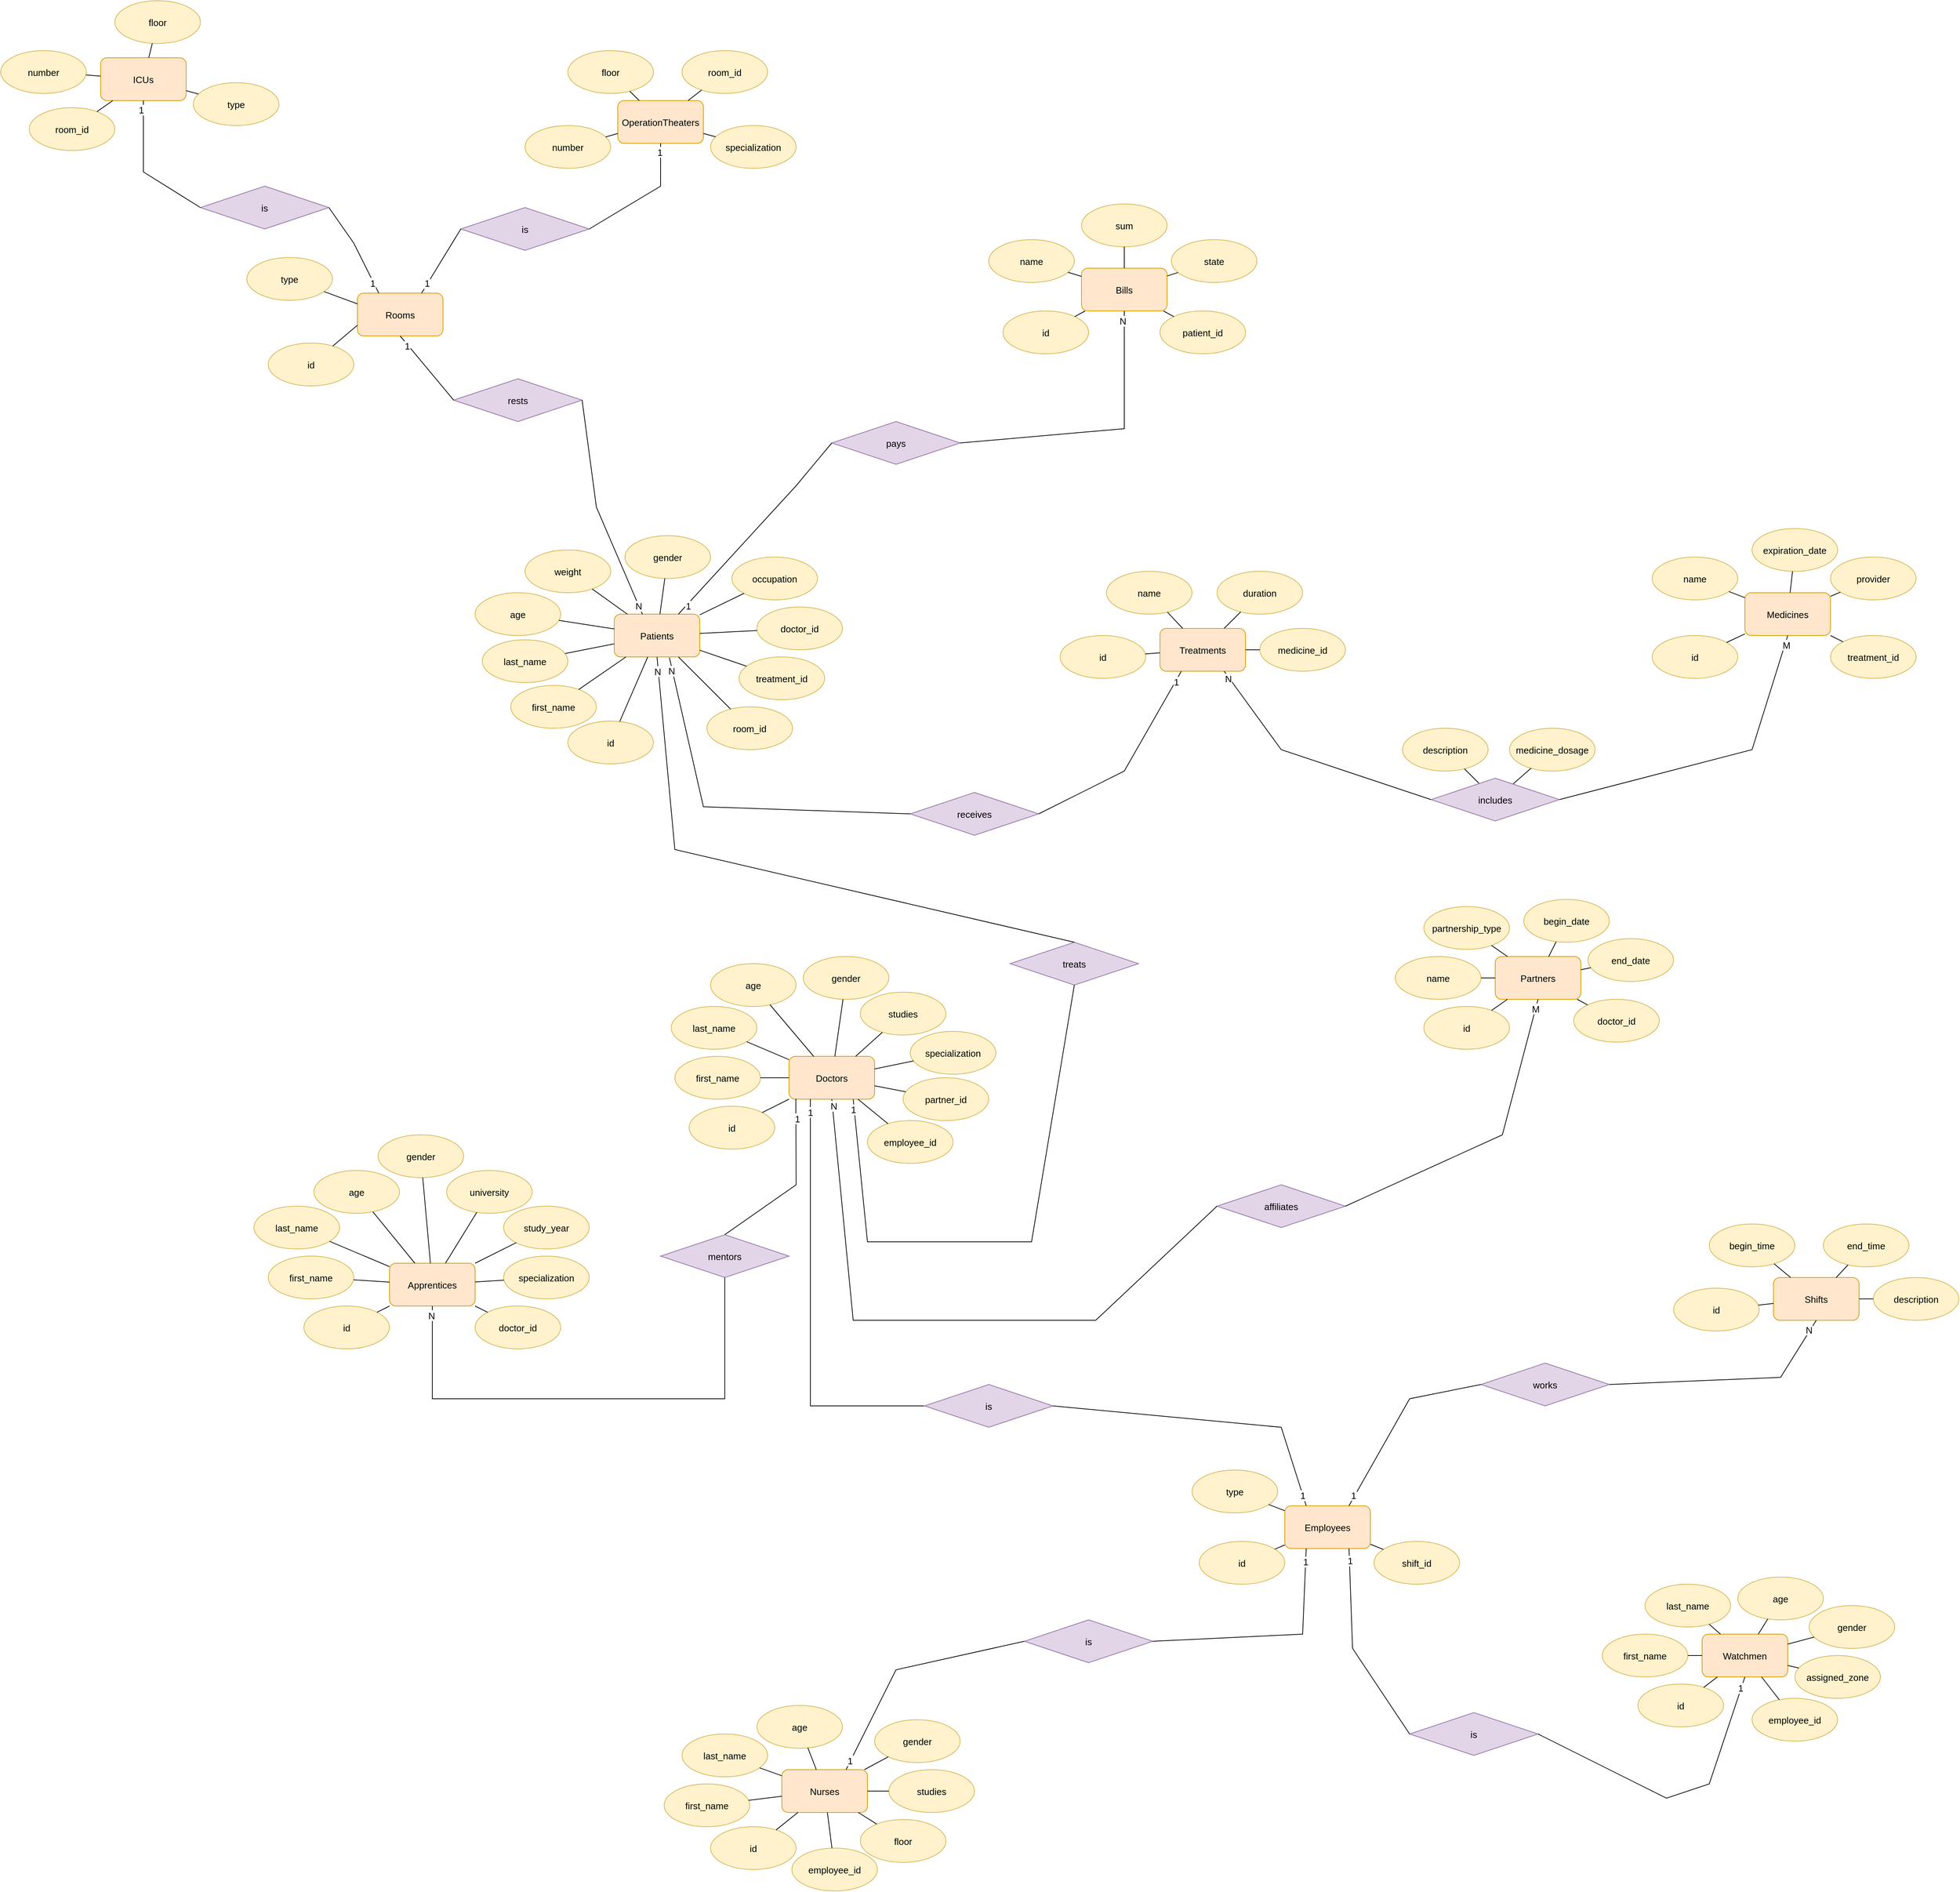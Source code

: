 <mxfile version="24.2.2" type="device">
  <diagram name="Page-1" id="r_LP0GS3LjNu5w7JuewL">
    <mxGraphModel dx="4780" dy="2740" grid="1" gridSize="10" guides="1" tooltips="1" connect="1" arrows="1" fold="1" page="1" pageScale="1" pageWidth="850" pageHeight="1100" math="0" shadow="0">
      <root>
        <mxCell id="0" />
        <mxCell id="1" parent="0" />
        <mxCell id="TCsy2gral7Sv24ihn3Ys-1" value="Patients" style="rounded=1;fillColor=#ffe6cc;strokeColor=#d79b00;fontSize=13;" parent="1" vertex="1">
          <mxGeometry x="1145" y="1070" width="120" height="60" as="geometry" />
        </mxCell>
        <mxCell id="TCsy2gral7Sv24ihn3Ys-2" value="Doctors" style="rounded=1;fillColor=#ffe6cc;strokeColor=#d79b00;fontSize=13;" parent="1" vertex="1">
          <mxGeometry x="1390" y="1690" width="120" height="60" as="geometry" />
        </mxCell>
        <mxCell id="TCsy2gral7Sv24ihn3Ys-3" value="Treatments" style="rounded=1;fillColor=#ffe6cc;strokeColor=#d79b00;fontSize=13;" parent="1" vertex="1">
          <mxGeometry x="1910" y="1090" width="120" height="60" as="geometry" />
        </mxCell>
        <mxCell id="TCsy2gral7Sv24ihn3Ys-4" value="ICUs" style="rounded=1;fillColor=#ffe6cc;strokeColor=#d79b00;fontSize=13;" parent="1" vertex="1">
          <mxGeometry x="425" y="290" width="120" height="60" as="geometry" />
        </mxCell>
        <mxCell id="TCsy2gral7Sv24ihn3Ys-5" value="id" style="ellipse;fillColor=#fff2cc;strokeColor=#d6b656;fontSize=13;" parent="1" vertex="1">
          <mxGeometry x="1080" y="1220" width="120" height="60" as="geometry" />
        </mxCell>
        <mxCell id="TCsy2gral7Sv24ihn3Ys-6" value="last_name" style="ellipse;fillColor=#fff2cc;strokeColor=#d6b656;fontSize=13;" parent="1" vertex="1">
          <mxGeometry x="960" y="1106" width="120" height="60" as="geometry" />
        </mxCell>
        <mxCell id="TCsy2gral7Sv24ihn3Ys-7" value="first_name" style="ellipse;fillColor=#fff2cc;strokeColor=#d6b656;fontSize=13;" parent="1" vertex="1">
          <mxGeometry x="1000" y="1170" width="120" height="60" as="geometry" />
        </mxCell>
        <mxCell id="TCsy2gral7Sv24ihn3Ys-8" value="age" style="ellipse;fillColor=#fff2cc;strokeColor=#d6b656;fontSize=13;" parent="1" vertex="1">
          <mxGeometry x="950" y="1040" width="120" height="60" as="geometry" />
        </mxCell>
        <mxCell id="TCsy2gral7Sv24ihn3Ys-9" value="weight" style="ellipse;fillColor=#fff2cc;strokeColor=#d6b656;fontSize=13;" parent="1" vertex="1">
          <mxGeometry x="1020" y="980" width="120" height="60" as="geometry" />
        </mxCell>
        <mxCell id="TCsy2gral7Sv24ihn3Ys-10" value="gender" style="ellipse;fillColor=#fff2cc;strokeColor=#d6b656;fontSize=13;" parent="1" vertex="1">
          <mxGeometry x="1160" y="960" width="120" height="60" as="geometry" />
        </mxCell>
        <mxCell id="TCsy2gral7Sv24ihn3Ys-11" value="occupation" style="ellipse;fillColor=#fff2cc;strokeColor=#d6b656;fontSize=13;" parent="1" vertex="1">
          <mxGeometry x="1310" y="990" width="120" height="60" as="geometry" />
        </mxCell>
        <mxCell id="TCsy2gral7Sv24ihn3Ys-12" value="doctor_id" style="ellipse;fillColor=#fff2cc;strokeColor=#d6b656;fontSize=13;" parent="1" vertex="1">
          <mxGeometry x="1345" y="1060" width="120" height="60" as="geometry" />
        </mxCell>
        <mxCell id="TCsy2gral7Sv24ihn3Ys-13" value="treatment_id" style="ellipse;fillColor=#fff2cc;strokeColor=#d6b656;fontSize=13;" parent="1" vertex="1">
          <mxGeometry x="1320" y="1130" width="120" height="60" as="geometry" />
        </mxCell>
        <mxCell id="TCsy2gral7Sv24ihn3Ys-14" value="room_id" style="ellipse;fillColor=#fff2cc;strokeColor=#d6b656;fontSize=13;" parent="1" vertex="1">
          <mxGeometry x="1275" y="1200" width="120" height="60" as="geometry" />
        </mxCell>
        <mxCell id="TCsy2gral7Sv24ihn3Ys-15" value="" style="endArrow=none;rounded=0;fontSize=13;" parent="1" source="TCsy2gral7Sv24ihn3Ys-7" target="TCsy2gral7Sv24ihn3Ys-1" edge="1">
          <mxGeometry width="50" height="50" relative="1" as="geometry">
            <mxPoint x="1095" y="1200" as="sourcePoint" />
            <mxPoint x="1145" y="1150" as="targetPoint" />
          </mxGeometry>
        </mxCell>
        <mxCell id="TCsy2gral7Sv24ihn3Ys-16" value="" style="endArrow=none;rounded=0;fontSize=13;" parent="1" source="TCsy2gral7Sv24ihn3Ys-6" target="TCsy2gral7Sv24ihn3Ys-1" edge="1">
          <mxGeometry width="50" height="50" relative="1" as="geometry">
            <mxPoint x="1095" y="1160" as="sourcePoint" />
            <mxPoint x="1145" y="1110" as="targetPoint" />
          </mxGeometry>
        </mxCell>
        <mxCell id="TCsy2gral7Sv24ihn3Ys-17" value="" style="endArrow=none;rounded=0;fontSize=13;" parent="1" source="TCsy2gral7Sv24ihn3Ys-8" target="TCsy2gral7Sv24ihn3Ys-1" edge="1">
          <mxGeometry width="50" height="50" relative="1" as="geometry">
            <mxPoint x="1095" y="1160" as="sourcePoint" />
            <mxPoint x="1145" y="1110" as="targetPoint" />
          </mxGeometry>
        </mxCell>
        <mxCell id="TCsy2gral7Sv24ihn3Ys-18" value="" style="endArrow=none;rounded=0;fontSize=13;" parent="1" source="TCsy2gral7Sv24ihn3Ys-9" target="TCsy2gral7Sv24ihn3Ys-1" edge="1">
          <mxGeometry width="50" height="50" relative="1" as="geometry">
            <mxPoint x="1095" y="1080" as="sourcePoint" />
            <mxPoint x="1145" y="1030" as="targetPoint" />
          </mxGeometry>
        </mxCell>
        <mxCell id="TCsy2gral7Sv24ihn3Ys-19" value="" style="endArrow=none;rounded=0;fontSize=13;" parent="1" source="TCsy2gral7Sv24ihn3Ys-1" target="TCsy2gral7Sv24ihn3Ys-10" edge="1">
          <mxGeometry width="50" height="50" relative="1" as="geometry">
            <mxPoint x="1125" y="1120" as="sourcePoint" />
            <mxPoint x="1175" y="1070" as="targetPoint" />
          </mxGeometry>
        </mxCell>
        <mxCell id="TCsy2gral7Sv24ihn3Ys-20" value="" style="endArrow=none;rounded=0;fontSize=13;" parent="1" source="TCsy2gral7Sv24ihn3Ys-1" target="TCsy2gral7Sv24ihn3Ys-11" edge="1">
          <mxGeometry width="50" height="50" relative="1" as="geometry">
            <mxPoint x="1155" y="1130" as="sourcePoint" />
            <mxPoint x="1205" y="1080" as="targetPoint" />
          </mxGeometry>
        </mxCell>
        <mxCell id="TCsy2gral7Sv24ihn3Ys-21" value="" style="endArrow=none;rounded=0;fontSize=13;" parent="1" source="TCsy2gral7Sv24ihn3Ys-1" target="TCsy2gral7Sv24ihn3Ys-5" edge="1">
          <mxGeometry width="50" height="50" relative="1" as="geometry">
            <mxPoint x="1175" y="1150" as="sourcePoint" />
            <mxPoint x="1225" y="1100" as="targetPoint" />
          </mxGeometry>
        </mxCell>
        <mxCell id="TCsy2gral7Sv24ihn3Ys-22" value="" style="endArrow=none;rounded=0;fontSize=13;" parent="1" source="TCsy2gral7Sv24ihn3Ys-1" target="TCsy2gral7Sv24ihn3Ys-12" edge="1">
          <mxGeometry width="50" height="50" relative="1" as="geometry">
            <mxPoint x="1245" y="1170" as="sourcePoint" />
            <mxPoint x="1295" y="1120" as="targetPoint" />
          </mxGeometry>
        </mxCell>
        <mxCell id="TCsy2gral7Sv24ihn3Ys-23" value="" style="endArrow=none;rounded=0;fontSize=13;" parent="1" source="TCsy2gral7Sv24ihn3Ys-1" target="TCsy2gral7Sv24ihn3Ys-13" edge="1">
          <mxGeometry width="50" height="50" relative="1" as="geometry">
            <mxPoint x="1245" y="1170" as="sourcePoint" />
            <mxPoint x="1295" y="1120" as="targetPoint" />
          </mxGeometry>
        </mxCell>
        <mxCell id="TCsy2gral7Sv24ihn3Ys-24" value="" style="endArrow=none;rounded=0;fontSize=13;" parent="1" source="TCsy2gral7Sv24ihn3Ys-1" target="TCsy2gral7Sv24ihn3Ys-14" edge="1">
          <mxGeometry width="50" height="50" relative="1" as="geometry">
            <mxPoint x="1245" y="1170" as="sourcePoint" />
            <mxPoint x="1295" y="1120" as="targetPoint" />
          </mxGeometry>
        </mxCell>
        <mxCell id="TCsy2gral7Sv24ihn3Ys-25" value="id" style="ellipse;fillColor=#fff2cc;strokeColor=#d6b656;fontSize=13;" parent="1" vertex="1">
          <mxGeometry x="1250" y="1760" width="120" height="60" as="geometry" />
        </mxCell>
        <mxCell id="TCsy2gral7Sv24ihn3Ys-26" value="last_name" style="ellipse;fillColor=#fff2cc;strokeColor=#d6b656;fontSize=13;" parent="1" vertex="1">
          <mxGeometry x="1225" y="1620" width="120" height="60" as="geometry" />
        </mxCell>
        <mxCell id="TCsy2gral7Sv24ihn3Ys-27" value="first_name" style="ellipse;fillColor=#fff2cc;strokeColor=#d6b656;fontSize=13;" parent="1" vertex="1">
          <mxGeometry x="1230" y="1690" width="120" height="60" as="geometry" />
        </mxCell>
        <mxCell id="TCsy2gral7Sv24ihn3Ys-28" value="age" style="ellipse;fillColor=#fff2cc;strokeColor=#d6b656;fontSize=13;" parent="1" vertex="1">
          <mxGeometry x="1280" y="1560" width="120" height="60" as="geometry" />
        </mxCell>
        <mxCell id="TCsy2gral7Sv24ihn3Ys-29" value="studies" style="ellipse;fillColor=#fff2cc;strokeColor=#d6b656;fontSize=13;" parent="1" vertex="1">
          <mxGeometry x="1490" y="1600" width="120" height="60" as="geometry" />
        </mxCell>
        <mxCell id="TCsy2gral7Sv24ihn3Ys-30" value="specialization" style="ellipse;fillColor=#fff2cc;strokeColor=#d6b656;fontSize=13;" parent="1" vertex="1">
          <mxGeometry x="1560" y="1655" width="120" height="60" as="geometry" />
        </mxCell>
        <mxCell id="TCsy2gral7Sv24ihn3Ys-31" value="partner_id" style="ellipse;fillColor=#fff2cc;strokeColor=#d6b656;fontSize=13;" parent="1" vertex="1">
          <mxGeometry x="1550" y="1720" width="120" height="60" as="geometry" />
        </mxCell>
        <mxCell id="TCsy2gral7Sv24ihn3Ys-32" value="" style="endArrow=none;rounded=0;fontSize=13;" parent="1" source="TCsy2gral7Sv24ihn3Ys-27" target="TCsy2gral7Sv24ihn3Ys-2" edge="1">
          <mxGeometry width="50" height="50" relative="1" as="geometry">
            <mxPoint x="1270" y="1790" as="sourcePoint" />
            <mxPoint x="1320" y="1740" as="targetPoint" />
          </mxGeometry>
        </mxCell>
        <mxCell id="TCsy2gral7Sv24ihn3Ys-33" value="" style="endArrow=none;rounded=0;fontSize=13;" parent="1" source="TCsy2gral7Sv24ihn3Ys-25" target="TCsy2gral7Sv24ihn3Ys-2" edge="1">
          <mxGeometry width="50" height="50" relative="1" as="geometry">
            <mxPoint x="1270" y="1790" as="sourcePoint" />
            <mxPoint x="1320" y="1740" as="targetPoint" />
          </mxGeometry>
        </mxCell>
        <mxCell id="TCsy2gral7Sv24ihn3Ys-34" value="" style="endArrow=none;rounded=0;fontSize=13;" parent="1" source="TCsy2gral7Sv24ihn3Ys-2" target="TCsy2gral7Sv24ihn3Ys-29" edge="1">
          <mxGeometry width="50" height="50" relative="1" as="geometry">
            <mxPoint x="1520" y="1670" as="sourcePoint" />
            <mxPoint x="1470" y="1690" as="targetPoint" />
          </mxGeometry>
        </mxCell>
        <mxCell id="TCsy2gral7Sv24ihn3Ys-35" value="" style="endArrow=none;rounded=0;fontSize=13;" parent="1" source="TCsy2gral7Sv24ihn3Ys-2" target="TCsy2gral7Sv24ihn3Ys-28" edge="1">
          <mxGeometry width="50" height="50" relative="1" as="geometry">
            <mxPoint x="1430" y="1700" as="sourcePoint" />
            <mxPoint x="1470" y="1690" as="targetPoint" />
          </mxGeometry>
        </mxCell>
        <mxCell id="TCsy2gral7Sv24ihn3Ys-36" value="" style="endArrow=none;rounded=0;fontSize=13;" parent="1" source="TCsy2gral7Sv24ihn3Ys-2" target="TCsy2gral7Sv24ihn3Ys-26" edge="1">
          <mxGeometry width="50" height="50" relative="1" as="geometry">
            <mxPoint x="1420" y="1740" as="sourcePoint" />
            <mxPoint x="1470" y="1690" as="targetPoint" />
          </mxGeometry>
        </mxCell>
        <mxCell id="TCsy2gral7Sv24ihn3Ys-37" value="" style="endArrow=none;rounded=0;fontSize=13;" parent="1" source="TCsy2gral7Sv24ihn3Ys-31" target="TCsy2gral7Sv24ihn3Ys-2" edge="1">
          <mxGeometry width="50" height="50" relative="1" as="geometry">
            <mxPoint x="1560" y="1770" as="sourcePoint" />
            <mxPoint x="1610" y="1720" as="targetPoint" />
          </mxGeometry>
        </mxCell>
        <mxCell id="TCsy2gral7Sv24ihn3Ys-38" value="" style="endArrow=none;rounded=0;fontSize=13;" parent="1" source="TCsy2gral7Sv24ihn3Ys-2" target="TCsy2gral7Sv24ihn3Ys-30" edge="1">
          <mxGeometry width="50" height="50" relative="1" as="geometry">
            <mxPoint x="1560" y="1770" as="sourcePoint" />
            <mxPoint x="1570" y="1720" as="targetPoint" />
          </mxGeometry>
        </mxCell>
        <mxCell id="TCsy2gral7Sv24ihn3Ys-39" value="id" style="ellipse;fillColor=#fff2cc;strokeColor=#d6b656;fontSize=13;" parent="1" vertex="1">
          <mxGeometry x="1770" y="1100" width="120" height="60" as="geometry" />
        </mxCell>
        <mxCell id="TCsy2gral7Sv24ihn3Ys-40" value="name" style="ellipse;fillColor=#fff2cc;strokeColor=#d6b656;fontSize=13;" parent="1" vertex="1">
          <mxGeometry x="1835" y="1010" width="120" height="60" as="geometry" />
        </mxCell>
        <mxCell id="TCsy2gral7Sv24ihn3Ys-42" value="duration" style="ellipse;fillColor=#fff2cc;strokeColor=#d6b656;fontSize=13;" parent="1" vertex="1">
          <mxGeometry x="1990" y="1010" width="120" height="60" as="geometry" />
        </mxCell>
        <mxCell id="TCsy2gral7Sv24ihn3Ys-43" value="" style="endArrow=none;rounded=0;fontSize=13;" parent="1" source="TCsy2gral7Sv24ihn3Ys-3" target="TCsy2gral7Sv24ihn3Ys-39" edge="1">
          <mxGeometry width="50" height="50" relative="1" as="geometry">
            <mxPoint x="1920" y="1000" as="sourcePoint" />
            <mxPoint x="1880" y="1130" as="targetPoint" />
          </mxGeometry>
        </mxCell>
        <mxCell id="TCsy2gral7Sv24ihn3Ys-44" value="medicine_id" style="ellipse;fillColor=#fff2cc;strokeColor=#d6b656;fontSize=13;" parent="1" vertex="1">
          <mxGeometry x="2050" y="1090" width="120" height="60" as="geometry" />
        </mxCell>
        <mxCell id="TCsy2gral7Sv24ihn3Ys-45" value="" style="endArrow=none;rounded=0;fontSize=13;" parent="1" source="TCsy2gral7Sv24ihn3Ys-3" target="TCsy2gral7Sv24ihn3Ys-40" edge="1">
          <mxGeometry width="50" height="50" relative="1" as="geometry">
            <mxPoint x="2040" y="1090" as="sourcePoint" />
            <mxPoint x="2090" y="1040" as="targetPoint" />
          </mxGeometry>
        </mxCell>
        <mxCell id="TCsy2gral7Sv24ihn3Ys-46" value="" style="endArrow=none;rounded=0;fontSize=13;" parent="1" source="TCsy2gral7Sv24ihn3Ys-3" target="TCsy2gral7Sv24ihn3Ys-42" edge="1">
          <mxGeometry width="50" height="50" relative="1" as="geometry">
            <mxPoint x="2040" y="1090" as="sourcePoint" />
            <mxPoint x="2090" y="1040" as="targetPoint" />
          </mxGeometry>
        </mxCell>
        <mxCell id="TCsy2gral7Sv24ihn3Ys-47" value="" style="endArrow=none;rounded=0;fontSize=13;" parent="1" source="TCsy2gral7Sv24ihn3Ys-3" target="TCsy2gral7Sv24ihn3Ys-44" edge="1">
          <mxGeometry width="50" height="50" relative="1" as="geometry">
            <mxPoint x="2050" y="1080" as="sourcePoint" />
            <mxPoint x="2100" y="1030" as="targetPoint" />
          </mxGeometry>
        </mxCell>
        <mxCell id="TCsy2gral7Sv24ihn3Ys-48" value="Rooms" style="rounded=1;fillColor=#ffe6cc;strokeColor=#d79b00;fontSize=13;" parent="1" vertex="1">
          <mxGeometry x="785" y="620" width="120" height="60" as="geometry" />
        </mxCell>
        <mxCell id="TCsy2gral7Sv24ihn3Ys-49" value="id" style="ellipse;fillColor=#fff2cc;strokeColor=#d6b656;fontSize=13;" parent="1" vertex="1">
          <mxGeometry x="660" y="690" width="120" height="60" as="geometry" />
        </mxCell>
        <mxCell id="TCsy2gral7Sv24ihn3Ys-50" value="type" style="ellipse;fillColor=#fff2cc;strokeColor=#d6b656;fontSize=13;" parent="1" vertex="1">
          <mxGeometry x="630" y="570" width="120" height="60" as="geometry" />
        </mxCell>
        <mxCell id="TCsy2gral7Sv24ihn3Ys-51" value="" style="endArrow=none;rounded=0;exitX=0;exitY=0.75;exitDx=0;exitDy=0;fontSize=13;" parent="1" source="TCsy2gral7Sv24ihn3Ys-48" target="TCsy2gral7Sv24ihn3Ys-49" edge="1">
          <mxGeometry width="50" height="50" relative="1" as="geometry">
            <mxPoint x="1030" y="570" as="sourcePoint" />
            <mxPoint x="1080" y="520" as="targetPoint" />
          </mxGeometry>
        </mxCell>
        <mxCell id="TCsy2gral7Sv24ihn3Ys-52" value="" style="endArrow=none;rounded=0;exitX=0;exitY=0.25;exitDx=0;exitDy=0;fontSize=13;" parent="1" source="TCsy2gral7Sv24ihn3Ys-48" target="TCsy2gral7Sv24ihn3Ys-50" edge="1">
          <mxGeometry width="50" height="50" relative="1" as="geometry">
            <mxPoint x="1030" y="570" as="sourcePoint" />
            <mxPoint x="1080" y="520" as="targetPoint" />
          </mxGeometry>
        </mxCell>
        <mxCell id="TCsy2gral7Sv24ihn3Ys-53" value="number" style="ellipse;fillColor=#fff2cc;strokeColor=#d6b656;fontSize=13;" parent="1" vertex="1">
          <mxGeometry x="285" y="280" width="120" height="60" as="geometry" />
        </mxCell>
        <mxCell id="TCsy2gral7Sv24ihn3Ys-54" value="floor" style="ellipse;fillColor=#fff2cc;strokeColor=#d6b656;fontSize=13;" parent="1" vertex="1">
          <mxGeometry x="445" y="210" width="120" height="60" as="geometry" />
        </mxCell>
        <mxCell id="TCsy2gral7Sv24ihn3Ys-55" value="type" style="ellipse;fillColor=#fff2cc;strokeColor=#d6b656;fontSize=13;" parent="1" vertex="1">
          <mxGeometry x="555" y="325" width="120" height="60" as="geometry" />
        </mxCell>
        <mxCell id="TCsy2gral7Sv24ihn3Ys-56" value="" style="endArrow=none;rounded=0;fontSize=13;" parent="1" source="TCsy2gral7Sv24ihn3Ys-53" target="TCsy2gral7Sv24ihn3Ys-4" edge="1">
          <mxGeometry width="50" height="50" relative="1" as="geometry">
            <mxPoint x="365" y="260" as="sourcePoint" />
            <mxPoint x="415" y="210" as="targetPoint" />
          </mxGeometry>
        </mxCell>
        <mxCell id="TCsy2gral7Sv24ihn3Ys-58" value="" style="endArrow=none;rounded=0;fontSize=13;" parent="1" source="TCsy2gral7Sv24ihn3Ys-54" target="TCsy2gral7Sv24ihn3Ys-4" edge="1">
          <mxGeometry width="50" height="50" relative="1" as="geometry">
            <mxPoint x="365" y="260" as="sourcePoint" />
            <mxPoint x="415" y="210" as="targetPoint" />
          </mxGeometry>
        </mxCell>
        <mxCell id="TCsy2gral7Sv24ihn3Ys-59" value="OperationTheaters" style="rounded=1;fillColor=#ffe6cc;strokeColor=#d79b00;fontSize=13;" parent="1" vertex="1">
          <mxGeometry x="1150" y="350" width="120" height="60" as="geometry" />
        </mxCell>
        <mxCell id="TCsy2gral7Sv24ihn3Ys-60" value="number" style="ellipse;fillColor=#fff2cc;strokeColor=#d6b656;fontSize=13;" parent="1" vertex="1">
          <mxGeometry x="1020" y="385" width="120" height="60" as="geometry" />
        </mxCell>
        <mxCell id="TCsy2gral7Sv24ihn3Ys-61" value="floor" style="ellipse;fillColor=#fff2cc;strokeColor=#d6b656;fontSize=13;" parent="1" vertex="1">
          <mxGeometry x="1080" y="280" width="120" height="60" as="geometry" />
        </mxCell>
        <mxCell id="TCsy2gral7Sv24ihn3Ys-62" value="specialization" style="ellipse;fillColor=#fff2cc;strokeColor=#d6b656;fontSize=13;" parent="1" vertex="1">
          <mxGeometry x="1280" y="385" width="120" height="60" as="geometry" />
        </mxCell>
        <mxCell id="TCsy2gral7Sv24ihn3Ys-63" value="" style="endArrow=none;rounded=0;fontSize=13;" parent="1" source="TCsy2gral7Sv24ihn3Ys-60" target="TCsy2gral7Sv24ihn3Ys-59" edge="1">
          <mxGeometry width="50" height="50" relative="1" as="geometry">
            <mxPoint x="1090" y="320" as="sourcePoint" />
            <mxPoint x="1140" y="270" as="targetPoint" />
          </mxGeometry>
        </mxCell>
        <mxCell id="TCsy2gral7Sv24ihn3Ys-64" value="" style="endArrow=none;rounded=0;fontSize=13;" parent="1" source="TCsy2gral7Sv24ihn3Ys-59" target="TCsy2gral7Sv24ihn3Ys-62" edge="1">
          <mxGeometry width="50" height="50" relative="1" as="geometry">
            <mxPoint x="1090" y="320" as="sourcePoint" />
            <mxPoint x="1140" y="270" as="targetPoint" />
          </mxGeometry>
        </mxCell>
        <mxCell id="TCsy2gral7Sv24ihn3Ys-65" value="" style="endArrow=none;rounded=0;fontSize=13;" parent="1" source="TCsy2gral7Sv24ihn3Ys-61" target="TCsy2gral7Sv24ihn3Ys-59" edge="1">
          <mxGeometry width="50" height="50" relative="1" as="geometry">
            <mxPoint x="1090" y="320" as="sourcePoint" />
            <mxPoint x="1140" y="270" as="targetPoint" />
          </mxGeometry>
        </mxCell>
        <mxCell id="TCsy2gral7Sv24ihn3Ys-66" value="Nurses" style="rounded=1;fillColor=#ffe6cc;strokeColor=#d79b00;fontSize=13;" parent="1" vertex="1">
          <mxGeometry x="1380" y="2690" width="120" height="60" as="geometry" />
        </mxCell>
        <mxCell id="TCsy2gral7Sv24ihn3Ys-67" value="id" style="ellipse;fillColor=#fff2cc;strokeColor=#d6b656;fontSize=13;" parent="1" vertex="1">
          <mxGeometry x="1280" y="2770" width="120" height="60" as="geometry" />
        </mxCell>
        <mxCell id="TCsy2gral7Sv24ihn3Ys-68" value="last_name" style="ellipse;fillColor=#fff2cc;strokeColor=#d6b656;fontSize=13;" parent="1" vertex="1">
          <mxGeometry x="1240" y="2640" width="120" height="60" as="geometry" />
        </mxCell>
        <mxCell id="TCsy2gral7Sv24ihn3Ys-69" value="first_name" style="ellipse;fillColor=#fff2cc;strokeColor=#d6b656;fontSize=13;" parent="1" vertex="1">
          <mxGeometry x="1215" y="2710" width="120" height="60" as="geometry" />
        </mxCell>
        <mxCell id="TCsy2gral7Sv24ihn3Ys-70" value="age" style="ellipse;fillColor=#fff2cc;strokeColor=#d6b656;fontSize=13;" parent="1" vertex="1">
          <mxGeometry x="1345" y="2600" width="120" height="60" as="geometry" />
        </mxCell>
        <mxCell id="TCsy2gral7Sv24ihn3Ys-71" value="gender" style="ellipse;fillColor=#fff2cc;strokeColor=#d6b656;fontSize=13;" parent="1" vertex="1">
          <mxGeometry x="1510" y="2620" width="120" height="60" as="geometry" />
        </mxCell>
        <mxCell id="TCsy2gral7Sv24ihn3Ys-72" value="studies" style="ellipse;fillColor=#fff2cc;strokeColor=#d6b656;fontSize=13;" parent="1" vertex="1">
          <mxGeometry x="1530" y="2690" width="120" height="60" as="geometry" />
        </mxCell>
        <mxCell id="TCsy2gral7Sv24ihn3Ys-73" value="floor" style="ellipse;fillColor=#fff2cc;strokeColor=#d6b656;fontSize=13;" parent="1" vertex="1">
          <mxGeometry x="1490" y="2760" width="120" height="60" as="geometry" />
        </mxCell>
        <mxCell id="TCsy2gral7Sv24ihn3Ys-74" value="" style="endArrow=none;rounded=0;fontSize=13;" parent="1" source="TCsy2gral7Sv24ihn3Ys-69" target="TCsy2gral7Sv24ihn3Ys-66" edge="1">
          <mxGeometry width="50" height="50" relative="1" as="geometry">
            <mxPoint x="1260" y="2790" as="sourcePoint" />
            <mxPoint x="1310" y="2740" as="targetPoint" />
          </mxGeometry>
        </mxCell>
        <mxCell id="TCsy2gral7Sv24ihn3Ys-75" value="" style="endArrow=none;rounded=0;fontSize=13;" parent="1" source="TCsy2gral7Sv24ihn3Ys-67" target="TCsy2gral7Sv24ihn3Ys-66" edge="1">
          <mxGeometry width="50" height="50" relative="1" as="geometry">
            <mxPoint x="1260" y="2790" as="sourcePoint" />
            <mxPoint x="1310" y="2740" as="targetPoint" />
          </mxGeometry>
        </mxCell>
        <mxCell id="TCsy2gral7Sv24ihn3Ys-76" value="" style="endArrow=none;rounded=0;fontSize=13;" parent="1" source="TCsy2gral7Sv24ihn3Ys-66" target="TCsy2gral7Sv24ihn3Ys-71" edge="1">
          <mxGeometry width="50" height="50" relative="1" as="geometry">
            <mxPoint x="1510" y="2670" as="sourcePoint" />
            <mxPoint x="1460" y="2690" as="targetPoint" />
          </mxGeometry>
        </mxCell>
        <mxCell id="TCsy2gral7Sv24ihn3Ys-77" value="" style="endArrow=none;rounded=0;fontSize=13;" parent="1" source="TCsy2gral7Sv24ihn3Ys-66" target="TCsy2gral7Sv24ihn3Ys-70" edge="1">
          <mxGeometry width="50" height="50" relative="1" as="geometry">
            <mxPoint x="1410" y="2740" as="sourcePoint" />
            <mxPoint x="1460" y="2690" as="targetPoint" />
          </mxGeometry>
        </mxCell>
        <mxCell id="TCsy2gral7Sv24ihn3Ys-78" value="" style="endArrow=none;rounded=0;fontSize=13;" parent="1" source="TCsy2gral7Sv24ihn3Ys-66" target="TCsy2gral7Sv24ihn3Ys-68" edge="1">
          <mxGeometry width="50" height="50" relative="1" as="geometry">
            <mxPoint x="1410" y="2740" as="sourcePoint" />
            <mxPoint x="1460" y="2690" as="targetPoint" />
          </mxGeometry>
        </mxCell>
        <mxCell id="TCsy2gral7Sv24ihn3Ys-79" value="" style="endArrow=none;rounded=0;fontSize=13;" parent="1" source="TCsy2gral7Sv24ihn3Ys-73" target="TCsy2gral7Sv24ihn3Ys-66" edge="1">
          <mxGeometry width="50" height="50" relative="1" as="geometry">
            <mxPoint x="1550" y="2770" as="sourcePoint" />
            <mxPoint x="1600" y="2720" as="targetPoint" />
          </mxGeometry>
        </mxCell>
        <mxCell id="TCsy2gral7Sv24ihn3Ys-80" value="" style="endArrow=none;rounded=0;fontSize=13;" parent="1" source="TCsy2gral7Sv24ihn3Ys-66" target="TCsy2gral7Sv24ihn3Ys-72" edge="1">
          <mxGeometry width="50" height="50" relative="1" as="geometry">
            <mxPoint x="1550" y="2770" as="sourcePoint" />
            <mxPoint x="1560" y="2720" as="targetPoint" />
          </mxGeometry>
        </mxCell>
        <mxCell id="TCsy2gral7Sv24ihn3Ys-81" value="Watchmen" style="rounded=1;fillColor=#ffe6cc;strokeColor=#d79b00;fontSize=13;" parent="1" vertex="1">
          <mxGeometry x="2670" y="2500" width="120" height="60" as="geometry" />
        </mxCell>
        <mxCell id="TCsy2gral7Sv24ihn3Ys-82" value="id" style="ellipse;fillColor=#fff2cc;strokeColor=#d6b656;fontSize=13;" parent="1" vertex="1">
          <mxGeometry x="2580" y="2570" width="120" height="60" as="geometry" />
        </mxCell>
        <mxCell id="TCsy2gral7Sv24ihn3Ys-83" value="last_name" style="ellipse;fillColor=#fff2cc;strokeColor=#d6b656;fontSize=13;" parent="1" vertex="1">
          <mxGeometry x="2590" y="2430" width="120" height="60" as="geometry" />
        </mxCell>
        <mxCell id="TCsy2gral7Sv24ihn3Ys-84" value="first_name" style="ellipse;fillColor=#fff2cc;strokeColor=#d6b656;fontSize=13;" parent="1" vertex="1">
          <mxGeometry x="2530" y="2500" width="120" height="60" as="geometry" />
        </mxCell>
        <mxCell id="TCsy2gral7Sv24ihn3Ys-85" value="age" style="ellipse;fillColor=#fff2cc;strokeColor=#d6b656;fontSize=13;" parent="1" vertex="1">
          <mxGeometry x="2720" y="2420" width="120" height="60" as="geometry" />
        </mxCell>
        <mxCell id="TCsy2gral7Sv24ihn3Ys-86" value="gender" style="ellipse;fillColor=#fff2cc;strokeColor=#d6b656;fontSize=13;" parent="1" vertex="1">
          <mxGeometry x="2820" y="2460" width="120" height="60" as="geometry" />
        </mxCell>
        <mxCell id="TCsy2gral7Sv24ihn3Ys-87" value="assigned_zone" style="ellipse;fillColor=#fff2cc;strokeColor=#d6b656;fontSize=13;" parent="1" vertex="1">
          <mxGeometry x="2800" y="2530" width="120" height="60" as="geometry" />
        </mxCell>
        <mxCell id="TCsy2gral7Sv24ihn3Ys-88" value="" style="endArrow=none;rounded=0;fontSize=13;" parent="1" source="TCsy2gral7Sv24ihn3Ys-84" target="TCsy2gral7Sv24ihn3Ys-81" edge="1">
          <mxGeometry width="50" height="50" relative="1" as="geometry">
            <mxPoint x="2550" y="2600" as="sourcePoint" />
            <mxPoint x="2600" y="2550" as="targetPoint" />
          </mxGeometry>
        </mxCell>
        <mxCell id="TCsy2gral7Sv24ihn3Ys-89" value="" style="endArrow=none;rounded=0;fontSize=13;" parent="1" source="TCsy2gral7Sv24ihn3Ys-82" target="TCsy2gral7Sv24ihn3Ys-81" edge="1">
          <mxGeometry width="50" height="50" relative="1" as="geometry">
            <mxPoint x="2550" y="2600" as="sourcePoint" />
            <mxPoint x="2600" y="2550" as="targetPoint" />
          </mxGeometry>
        </mxCell>
        <mxCell id="TCsy2gral7Sv24ihn3Ys-90" value="" style="endArrow=none;rounded=0;fontSize=13;" parent="1" source="TCsy2gral7Sv24ihn3Ys-81" target="TCsy2gral7Sv24ihn3Ys-85" edge="1">
          <mxGeometry width="50" height="50" relative="1" as="geometry">
            <mxPoint x="2800" y="2480" as="sourcePoint" />
            <mxPoint x="2750" y="2500" as="targetPoint" />
          </mxGeometry>
        </mxCell>
        <mxCell id="TCsy2gral7Sv24ihn3Ys-91" value="" style="endArrow=none;rounded=0;fontSize=13;" parent="1" source="TCsy2gral7Sv24ihn3Ys-81" target="TCsy2gral7Sv24ihn3Ys-83" edge="1">
          <mxGeometry width="50" height="50" relative="1" as="geometry">
            <mxPoint x="2700" y="2550" as="sourcePoint" />
            <mxPoint x="2750" y="2500" as="targetPoint" />
          </mxGeometry>
        </mxCell>
        <mxCell id="TCsy2gral7Sv24ihn3Ys-92" value="" style="endArrow=none;rounded=0;fontSize=13;" parent="1" source="TCsy2gral7Sv24ihn3Ys-87" target="TCsy2gral7Sv24ihn3Ys-81" edge="1">
          <mxGeometry width="50" height="50" relative="1" as="geometry">
            <mxPoint x="2840" y="2580" as="sourcePoint" />
            <mxPoint x="2890" y="2530" as="targetPoint" />
          </mxGeometry>
        </mxCell>
        <mxCell id="TCsy2gral7Sv24ihn3Ys-93" value="" style="endArrow=none;rounded=0;fontSize=13;" parent="1" source="TCsy2gral7Sv24ihn3Ys-81" target="TCsy2gral7Sv24ihn3Ys-86" edge="1">
          <mxGeometry width="50" height="50" relative="1" as="geometry">
            <mxPoint x="2840" y="2580" as="sourcePoint" />
            <mxPoint x="2850" y="2530" as="targetPoint" />
          </mxGeometry>
        </mxCell>
        <mxCell id="TCsy2gral7Sv24ihn3Ys-94" value="Bills" style="rounded=1;fillColor=#ffe6cc;strokeColor=#d79b00;fontSize=13;" parent="1" vertex="1">
          <mxGeometry x="1800" y="585" width="120" height="60" as="geometry" />
        </mxCell>
        <mxCell id="TCsy2gral7Sv24ihn3Ys-95" value="id" style="ellipse;fillColor=#fff2cc;strokeColor=#d6b656;fontSize=13;" parent="1" vertex="1">
          <mxGeometry x="1690" y="645" width="120" height="60" as="geometry" />
        </mxCell>
        <mxCell id="TCsy2gral7Sv24ihn3Ys-96" value="name" style="ellipse;fillColor=#fff2cc;strokeColor=#d6b656;fontSize=13;" parent="1" vertex="1">
          <mxGeometry x="1670" y="545" width="120" height="60" as="geometry" />
        </mxCell>
        <mxCell id="TCsy2gral7Sv24ihn3Ys-97" value="sum" style="ellipse;fillColor=#fff2cc;strokeColor=#d6b656;fontSize=13;" parent="1" vertex="1">
          <mxGeometry x="1800" y="495" width="120" height="60" as="geometry" />
        </mxCell>
        <mxCell id="TCsy2gral7Sv24ihn3Ys-98" value="state" style="ellipse;fillColor=#fff2cc;strokeColor=#d6b656;fontSize=13;" parent="1" vertex="1">
          <mxGeometry x="1926" y="545" width="120" height="60" as="geometry" />
        </mxCell>
        <mxCell id="TCsy2gral7Sv24ihn3Ys-99" value="patient_id" style="ellipse;fillColor=#fff2cc;strokeColor=#d6b656;fontSize=13;" parent="1" vertex="1">
          <mxGeometry x="1910" y="645" width="120" height="60" as="geometry" />
        </mxCell>
        <mxCell id="TCsy2gral7Sv24ihn3Ys-100" value="" style="endArrow=none;rounded=0;fontSize=13;" parent="1" source="TCsy2gral7Sv24ihn3Ys-97" target="TCsy2gral7Sv24ihn3Ys-94" edge="1">
          <mxGeometry width="50" height="50" relative="1" as="geometry">
            <mxPoint x="1680" y="685" as="sourcePoint" />
            <mxPoint x="1730" y="635" as="targetPoint" />
          </mxGeometry>
        </mxCell>
        <mxCell id="TCsy2gral7Sv24ihn3Ys-101" value="" style="endArrow=none;rounded=0;fontSize=13;" parent="1" source="TCsy2gral7Sv24ihn3Ys-95" target="TCsy2gral7Sv24ihn3Ys-94" edge="1">
          <mxGeometry width="50" height="50" relative="1" as="geometry">
            <mxPoint x="1680" y="685" as="sourcePoint" />
            <mxPoint x="1730" y="635" as="targetPoint" />
          </mxGeometry>
        </mxCell>
        <mxCell id="TCsy2gral7Sv24ihn3Ys-102" value="" style="endArrow=none;rounded=0;fontSize=13;" parent="1" source="TCsy2gral7Sv24ihn3Ys-94" target="TCsy2gral7Sv24ihn3Ys-98" edge="1">
          <mxGeometry width="50" height="50" relative="1" as="geometry">
            <mxPoint x="1930" y="565" as="sourcePoint" />
            <mxPoint x="1880" y="585" as="targetPoint" />
          </mxGeometry>
        </mxCell>
        <mxCell id="TCsy2gral7Sv24ihn3Ys-103" value="" style="endArrow=none;rounded=0;fontSize=13;" parent="1" source="TCsy2gral7Sv24ihn3Ys-94" target="TCsy2gral7Sv24ihn3Ys-96" edge="1">
          <mxGeometry width="50" height="50" relative="1" as="geometry">
            <mxPoint x="1830" y="635" as="sourcePoint" />
            <mxPoint x="1880" y="585" as="targetPoint" />
          </mxGeometry>
        </mxCell>
        <mxCell id="TCsy2gral7Sv24ihn3Ys-104" value="" style="endArrow=none;rounded=0;fontSize=13;" parent="1" source="TCsy2gral7Sv24ihn3Ys-99" target="TCsy2gral7Sv24ihn3Ys-94" edge="1">
          <mxGeometry width="50" height="50" relative="1" as="geometry">
            <mxPoint x="1970" y="665" as="sourcePoint" />
            <mxPoint x="2020" y="615" as="targetPoint" />
          </mxGeometry>
        </mxCell>
        <mxCell id="TCsy2gral7Sv24ihn3Ys-105" value="Medicines" style="rounded=1;fillColor=#ffe6cc;strokeColor=#d79b00;fontSize=13;" parent="1" vertex="1">
          <mxGeometry x="2730" y="1040" width="120" height="60" as="geometry" />
        </mxCell>
        <mxCell id="TCsy2gral7Sv24ihn3Ys-106" value="id" style="ellipse;fillColor=#fff2cc;strokeColor=#d6b656;fontSize=13;" parent="1" vertex="1">
          <mxGeometry x="2600" y="1100" width="120" height="60" as="geometry" />
        </mxCell>
        <mxCell id="TCsy2gral7Sv24ihn3Ys-107" value="name" style="ellipse;fillColor=#fff2cc;strokeColor=#d6b656;fontSize=13;" parent="1" vertex="1">
          <mxGeometry x="2600" y="990" width="120" height="60" as="geometry" />
        </mxCell>
        <mxCell id="TCsy2gral7Sv24ihn3Ys-108" value="expiration_date" style="ellipse;fillColor=#fff2cc;strokeColor=#d6b656;fontSize=13;" parent="1" vertex="1">
          <mxGeometry x="2740" y="950" width="120" height="60" as="geometry" />
        </mxCell>
        <mxCell id="TCsy2gral7Sv24ihn3Ys-109" value="provider" style="ellipse;fillColor=#fff2cc;strokeColor=#d6b656;fontSize=13;" parent="1" vertex="1">
          <mxGeometry x="2850" y="990" width="120" height="60" as="geometry" />
        </mxCell>
        <mxCell id="TCsy2gral7Sv24ihn3Ys-110" value="" style="endArrow=none;rounded=0;fontSize=13;" parent="1" source="TCsy2gral7Sv24ihn3Ys-108" target="TCsy2gral7Sv24ihn3Ys-105" edge="1">
          <mxGeometry width="50" height="50" relative="1" as="geometry">
            <mxPoint x="2610" y="1140" as="sourcePoint" />
            <mxPoint x="2660" y="1090" as="targetPoint" />
          </mxGeometry>
        </mxCell>
        <mxCell id="TCsy2gral7Sv24ihn3Ys-111" value="" style="endArrow=none;rounded=0;fontSize=13;" parent="1" source="TCsy2gral7Sv24ihn3Ys-106" target="TCsy2gral7Sv24ihn3Ys-105" edge="1">
          <mxGeometry width="50" height="50" relative="1" as="geometry">
            <mxPoint x="2610" y="1140" as="sourcePoint" />
            <mxPoint x="2660" y="1090" as="targetPoint" />
          </mxGeometry>
        </mxCell>
        <mxCell id="TCsy2gral7Sv24ihn3Ys-112" value="" style="endArrow=none;rounded=0;fontSize=13;" parent="1" source="TCsy2gral7Sv24ihn3Ys-105" target="TCsy2gral7Sv24ihn3Ys-109" edge="1">
          <mxGeometry width="50" height="50" relative="1" as="geometry">
            <mxPoint x="2860" y="1020" as="sourcePoint" />
            <mxPoint x="2810" y="1040" as="targetPoint" />
          </mxGeometry>
        </mxCell>
        <mxCell id="TCsy2gral7Sv24ihn3Ys-113" value="" style="endArrow=none;rounded=0;fontSize=13;" parent="1" source="TCsy2gral7Sv24ihn3Ys-105" target="TCsy2gral7Sv24ihn3Ys-107" edge="1">
          <mxGeometry width="50" height="50" relative="1" as="geometry">
            <mxPoint x="2760" y="1090" as="sourcePoint" />
            <mxPoint x="2810" y="1040" as="targetPoint" />
          </mxGeometry>
        </mxCell>
        <mxCell id="TCsy2gral7Sv24ihn3Ys-114" value="Apprentices" style="rounded=1;fillColor=#ffe6cc;strokeColor=#d79b00;fontSize=13;" parent="1" vertex="1">
          <mxGeometry x="830" y="1980" width="120" height="60" as="geometry" />
        </mxCell>
        <mxCell id="TCsy2gral7Sv24ihn3Ys-115" value="id" style="ellipse;fillColor=#fff2cc;strokeColor=#d6b656;fontSize=13;" parent="1" vertex="1">
          <mxGeometry x="710" y="2040" width="120" height="60" as="geometry" />
        </mxCell>
        <mxCell id="TCsy2gral7Sv24ihn3Ys-116" value="last_name" style="ellipse;fillColor=#fff2cc;strokeColor=#d6b656;fontSize=13;" parent="1" vertex="1">
          <mxGeometry x="640" y="1900" width="120" height="60" as="geometry" />
        </mxCell>
        <mxCell id="TCsy2gral7Sv24ihn3Ys-117" value="first_name" style="ellipse;fillColor=#fff2cc;strokeColor=#d6b656;fontSize=13;" parent="1" vertex="1">
          <mxGeometry x="660" y="1970" width="120" height="60" as="geometry" />
        </mxCell>
        <mxCell id="TCsy2gral7Sv24ihn3Ys-118" value="age" style="ellipse;fillColor=#fff2cc;strokeColor=#d6b656;fontSize=13;" parent="1" vertex="1">
          <mxGeometry x="724" y="1850" width="120" height="60" as="geometry" />
        </mxCell>
        <mxCell id="TCsy2gral7Sv24ihn3Ys-119" value="gender" style="ellipse;fillColor=#fff2cc;strokeColor=#d6b656;fontSize=13;" parent="1" vertex="1">
          <mxGeometry x="814" y="1800" width="120" height="60" as="geometry" />
        </mxCell>
        <mxCell id="TCsy2gral7Sv24ihn3Ys-120" value="university" style="ellipse;fillColor=#fff2cc;strokeColor=#d6b656;fontSize=13;" parent="1" vertex="1">
          <mxGeometry x="910" y="1850" width="120" height="60" as="geometry" />
        </mxCell>
        <mxCell id="TCsy2gral7Sv24ihn3Ys-121" value="study_year" style="ellipse;fillColor=#fff2cc;strokeColor=#d6b656;fontSize=13;" parent="1" vertex="1">
          <mxGeometry x="990" y="1900" width="120" height="60" as="geometry" />
        </mxCell>
        <mxCell id="TCsy2gral7Sv24ihn3Ys-122" value="specialization" style="ellipse;fillColor=#fff2cc;strokeColor=#d6b656;fontSize=13;" parent="1" vertex="1">
          <mxGeometry x="990" y="1970" width="120" height="60" as="geometry" />
        </mxCell>
        <mxCell id="TCsy2gral7Sv24ihn3Ys-123" value="doctor_id" style="ellipse;fillColor=#fff2cc;strokeColor=#d6b656;fontSize=13;" parent="1" vertex="1">
          <mxGeometry x="950" y="2040" width="120" height="60" as="geometry" />
        </mxCell>
        <mxCell id="TCsy2gral7Sv24ihn3Ys-124" value="" style="endArrow=none;rounded=0;fontSize=13;" parent="1" source="TCsy2gral7Sv24ihn3Ys-117" target="TCsy2gral7Sv24ihn3Ys-114" edge="1">
          <mxGeometry width="50" height="50" relative="1" as="geometry">
            <mxPoint x="720.0" y="2010" as="sourcePoint" />
            <mxPoint x="830" y="2060" as="targetPoint" />
          </mxGeometry>
        </mxCell>
        <mxCell id="TCsy2gral7Sv24ihn3Ys-125" value="" style="endArrow=none;rounded=0;fontSize=13;" parent="1" source="TCsy2gral7Sv24ihn3Ys-116" target="TCsy2gral7Sv24ihn3Ys-114" edge="1">
          <mxGeometry width="50" height="50" relative="1" as="geometry">
            <mxPoint x="780" y="2070" as="sourcePoint" />
            <mxPoint x="830" y="2020" as="targetPoint" />
          </mxGeometry>
        </mxCell>
        <mxCell id="TCsy2gral7Sv24ihn3Ys-126" value="" style="endArrow=none;rounded=0;fontSize=13;" parent="1" source="TCsy2gral7Sv24ihn3Ys-118" edge="1" target="TCsy2gral7Sv24ihn3Ys-114">
          <mxGeometry width="50" height="50" relative="1" as="geometry">
            <mxPoint x="780" y="2070" as="sourcePoint" />
            <mxPoint x="860" y="1980" as="targetPoint" />
          </mxGeometry>
        </mxCell>
        <mxCell id="TCsy2gral7Sv24ihn3Ys-127" value="" style="endArrow=none;rounded=0;fontSize=13;" parent="1" source="TCsy2gral7Sv24ihn3Ys-119" target="TCsy2gral7Sv24ihn3Ys-114" edge="1">
          <mxGeometry width="50" height="50" relative="1" as="geometry">
            <mxPoint x="780" y="1990" as="sourcePoint" />
            <mxPoint x="830" y="1940" as="targetPoint" />
          </mxGeometry>
        </mxCell>
        <mxCell id="TCsy2gral7Sv24ihn3Ys-128" value="" style="endArrow=none;rounded=0;fontSize=13;" parent="1" source="TCsy2gral7Sv24ihn3Ys-114" target="TCsy2gral7Sv24ihn3Ys-120" edge="1">
          <mxGeometry width="50" height="50" relative="1" as="geometry">
            <mxPoint x="810" y="2030" as="sourcePoint" />
            <mxPoint x="860" y="1980" as="targetPoint" />
          </mxGeometry>
        </mxCell>
        <mxCell id="TCsy2gral7Sv24ihn3Ys-129" value="" style="endArrow=none;rounded=0;fontSize=13;" parent="1" source="TCsy2gral7Sv24ihn3Ys-114" target="TCsy2gral7Sv24ihn3Ys-121" edge="1">
          <mxGeometry width="50" height="50" relative="1" as="geometry">
            <mxPoint x="840" y="2040" as="sourcePoint" />
            <mxPoint x="890" y="1990" as="targetPoint" />
          </mxGeometry>
        </mxCell>
        <mxCell id="TCsy2gral7Sv24ihn3Ys-130" value="" style="endArrow=none;rounded=0;fontSize=13;" parent="1" source="TCsy2gral7Sv24ihn3Ys-114" target="TCsy2gral7Sv24ihn3Ys-115" edge="1">
          <mxGeometry width="50" height="50" relative="1" as="geometry">
            <mxPoint x="860" y="2060" as="sourcePoint" />
            <mxPoint x="910" y="2010" as="targetPoint" />
          </mxGeometry>
        </mxCell>
        <mxCell id="TCsy2gral7Sv24ihn3Ys-131" value="" style="endArrow=none;rounded=0;fontSize=13;" parent="1" source="TCsy2gral7Sv24ihn3Ys-114" target="TCsy2gral7Sv24ihn3Ys-122" edge="1">
          <mxGeometry width="50" height="50" relative="1" as="geometry">
            <mxPoint x="930" y="2080" as="sourcePoint" />
            <mxPoint x="980" y="2030" as="targetPoint" />
          </mxGeometry>
        </mxCell>
        <mxCell id="TCsy2gral7Sv24ihn3Ys-132" value="" style="endArrow=none;rounded=0;fontSize=13;" parent="1" source="TCsy2gral7Sv24ihn3Ys-114" target="TCsy2gral7Sv24ihn3Ys-123" edge="1">
          <mxGeometry width="50" height="50" relative="1" as="geometry">
            <mxPoint x="930" y="2080" as="sourcePoint" />
            <mxPoint x="980" y="2030" as="targetPoint" />
          </mxGeometry>
        </mxCell>
        <mxCell id="TCsy2gral7Sv24ihn3Ys-133" value="Shifts" style="rounded=1;fillColor=#ffe6cc;strokeColor=#d79b00;fontSize=13;" parent="1" vertex="1">
          <mxGeometry x="2770" y="2000" width="120" height="60" as="geometry" />
        </mxCell>
        <mxCell id="TCsy2gral7Sv24ihn3Ys-134" value="id" style="ellipse;fillColor=#fff2cc;strokeColor=#d6b656;fontSize=13;" parent="1" vertex="1">
          <mxGeometry x="2630" y="2015" width="120" height="60" as="geometry" />
        </mxCell>
        <mxCell id="TCsy2gral7Sv24ihn3Ys-135" value="begin_time" style="ellipse;fillColor=#fff2cc;strokeColor=#d6b656;fontSize=13;" parent="1" vertex="1">
          <mxGeometry x="2680" y="1925" width="120" height="60" as="geometry" />
        </mxCell>
        <mxCell id="TCsy2gral7Sv24ihn3Ys-136" value="end_time" style="ellipse;fillColor=#fff2cc;strokeColor=#d6b656;fontSize=13;" parent="1" vertex="1">
          <mxGeometry x="2840" y="1925" width="120" height="60" as="geometry" />
        </mxCell>
        <mxCell id="TCsy2gral7Sv24ihn3Ys-137" value="" style="endArrow=none;rounded=0;fontSize=13;" parent="1" source="TCsy2gral7Sv24ihn3Ys-133" target="TCsy2gral7Sv24ihn3Ys-134" edge="1">
          <mxGeometry width="50" height="50" relative="1" as="geometry">
            <mxPoint x="2780" y="1910" as="sourcePoint" />
            <mxPoint x="2740" y="2040" as="targetPoint" />
          </mxGeometry>
        </mxCell>
        <mxCell id="TCsy2gral7Sv24ihn3Ys-138" value="description" style="ellipse;fillColor=#fff2cc;strokeColor=#d6b656;fontSize=13;" parent="1" vertex="1">
          <mxGeometry x="2910" y="2000" width="120" height="60" as="geometry" />
        </mxCell>
        <mxCell id="TCsy2gral7Sv24ihn3Ys-139" value="" style="endArrow=none;rounded=0;fontSize=13;" parent="1" source="TCsy2gral7Sv24ihn3Ys-133" target="TCsy2gral7Sv24ihn3Ys-135" edge="1">
          <mxGeometry width="50" height="50" relative="1" as="geometry">
            <mxPoint x="2900" y="2000" as="sourcePoint" />
            <mxPoint x="2950" y="1950" as="targetPoint" />
          </mxGeometry>
        </mxCell>
        <mxCell id="TCsy2gral7Sv24ihn3Ys-140" value="" style="endArrow=none;rounded=0;fontSize=13;" parent="1" source="TCsy2gral7Sv24ihn3Ys-133" target="TCsy2gral7Sv24ihn3Ys-136" edge="1">
          <mxGeometry width="50" height="50" relative="1" as="geometry">
            <mxPoint x="2900" y="2000" as="sourcePoint" />
            <mxPoint x="2950" y="1950" as="targetPoint" />
          </mxGeometry>
        </mxCell>
        <mxCell id="TCsy2gral7Sv24ihn3Ys-141" value="" style="endArrow=none;rounded=0;fontSize=13;" parent="1" source="TCsy2gral7Sv24ihn3Ys-133" target="TCsy2gral7Sv24ihn3Ys-138" edge="1">
          <mxGeometry width="50" height="50" relative="1" as="geometry">
            <mxPoint x="2910" y="1990" as="sourcePoint" />
            <mxPoint x="2960" y="1940" as="targetPoint" />
          </mxGeometry>
        </mxCell>
        <mxCell id="TCsy2gral7Sv24ihn3Ys-142" value="Partners" style="rounded=1;fillColor=#ffe6cc;strokeColor=#d79b00;fontSize=13;" parent="1" vertex="1">
          <mxGeometry x="2380" y="1550" width="120" height="60" as="geometry" />
        </mxCell>
        <mxCell id="TCsy2gral7Sv24ihn3Ys-143" value="id" style="ellipse;fillColor=#fff2cc;strokeColor=#d6b656;fontSize=13;" parent="1" vertex="1">
          <mxGeometry x="2280" y="1620" width="120" height="60" as="geometry" />
        </mxCell>
        <mxCell id="TCsy2gral7Sv24ihn3Ys-144" value="name" style="ellipse;fillColor=#fff2cc;strokeColor=#d6b656;fontSize=13;" parent="1" vertex="1">
          <mxGeometry x="2240" y="1550" width="120" height="60" as="geometry" />
        </mxCell>
        <mxCell id="TCsy2gral7Sv24ihn3Ys-145" value="partnership_type" style="ellipse;fillColor=#fff2cc;strokeColor=#d6b656;fontSize=13;" parent="1" vertex="1">
          <mxGeometry x="2280" y="1480" width="120" height="60" as="geometry" />
        </mxCell>
        <mxCell id="TCsy2gral7Sv24ihn3Ys-146" value="begin_date" style="ellipse;fillColor=#fff2cc;strokeColor=#d6b656;fontSize=13;" parent="1" vertex="1">
          <mxGeometry x="2420" y="1470" width="120" height="60" as="geometry" />
        </mxCell>
        <mxCell id="TCsy2gral7Sv24ihn3Ys-147" value="doctor_id" style="ellipse;fillColor=#fff2cc;strokeColor=#d6b656;fontSize=13;" parent="1" vertex="1">
          <mxGeometry x="2490" y="1610" width="120" height="60" as="geometry" />
        </mxCell>
        <mxCell id="TCsy2gral7Sv24ihn3Ys-148" value="" style="endArrow=none;rounded=0;fontSize=13;" parent="1" source="TCsy2gral7Sv24ihn3Ys-145" target="TCsy2gral7Sv24ihn3Ys-142" edge="1">
          <mxGeometry width="50" height="50" relative="1" as="geometry">
            <mxPoint x="2260" y="1650" as="sourcePoint" />
            <mxPoint x="2310" y="1600" as="targetPoint" />
          </mxGeometry>
        </mxCell>
        <mxCell id="TCsy2gral7Sv24ihn3Ys-149" value="" style="endArrow=none;rounded=0;fontSize=13;" parent="1" source="TCsy2gral7Sv24ihn3Ys-143" target="TCsy2gral7Sv24ihn3Ys-142" edge="1">
          <mxGeometry width="50" height="50" relative="1" as="geometry">
            <mxPoint x="2260" y="1650" as="sourcePoint" />
            <mxPoint x="2310" y="1600" as="targetPoint" />
          </mxGeometry>
        </mxCell>
        <mxCell id="TCsy2gral7Sv24ihn3Ys-150" value="" style="endArrow=none;rounded=0;fontSize=13;" parent="1" source="TCsy2gral7Sv24ihn3Ys-142" target="TCsy2gral7Sv24ihn3Ys-146" edge="1">
          <mxGeometry width="50" height="50" relative="1" as="geometry">
            <mxPoint x="2510" y="1530" as="sourcePoint" />
            <mxPoint x="2460" y="1550" as="targetPoint" />
          </mxGeometry>
        </mxCell>
        <mxCell id="TCsy2gral7Sv24ihn3Ys-151" value="" style="endArrow=none;rounded=0;fontSize=13;" parent="1" source="TCsy2gral7Sv24ihn3Ys-142" target="TCsy2gral7Sv24ihn3Ys-144" edge="1">
          <mxGeometry width="50" height="50" relative="1" as="geometry">
            <mxPoint x="2410" y="1600" as="sourcePoint" />
            <mxPoint x="2460" y="1550" as="targetPoint" />
          </mxGeometry>
        </mxCell>
        <mxCell id="TCsy2gral7Sv24ihn3Ys-152" value="" style="endArrow=none;rounded=0;fontSize=13;" parent="1" source="TCsy2gral7Sv24ihn3Ys-147" target="TCsy2gral7Sv24ihn3Ys-142" edge="1">
          <mxGeometry width="50" height="50" relative="1" as="geometry">
            <mxPoint x="2550" y="1630" as="sourcePoint" />
            <mxPoint x="2600" y="1580" as="targetPoint" />
          </mxGeometry>
        </mxCell>
        <mxCell id="TCsy2gral7Sv24ihn3Ys-153" value="description" style="ellipse;fillColor=#fff2cc;strokeColor=#d6b656;fontSize=13;" parent="1" vertex="1">
          <mxGeometry x="2250" y="1230" width="120" height="60" as="geometry" />
        </mxCell>
        <mxCell id="TCsy2gral7Sv24ihn3Ys-154" value="medicine_dosage" style="ellipse;fillColor=#fff2cc;strokeColor=#d6b656;fontSize=13;" parent="1" vertex="1">
          <mxGeometry x="2400" y="1230" width="120" height="60" as="geometry" />
        </mxCell>
        <mxCell id="TCsy2gral7Sv24ihn3Ys-155" value="" style="endArrow=none;rounded=0;fontSize=13;" parent="1" source="TCsy2gral7Sv24ihn3Ys-157" target="TCsy2gral7Sv24ihn3Ys-153" edge="1">
          <mxGeometry width="50" height="50" relative="1" as="geometry">
            <mxPoint x="2345" y="1310" as="sourcePoint" />
            <mxPoint x="2500" y="1260" as="targetPoint" />
          </mxGeometry>
        </mxCell>
        <mxCell id="TCsy2gral7Sv24ihn3Ys-156" value="" style="endArrow=none;rounded=0;fontSize=13;" parent="1" source="TCsy2gral7Sv24ihn3Ys-157" target="TCsy2gral7Sv24ihn3Ys-154" edge="1">
          <mxGeometry width="50" height="50" relative="1" as="geometry">
            <mxPoint x="2415" y="1310" as="sourcePoint" />
            <mxPoint x="2500" y="1260" as="targetPoint" />
          </mxGeometry>
        </mxCell>
        <mxCell id="TCsy2gral7Sv24ihn3Ys-157" value="includes" style="shape=rhombus;perimeter=rhombusPerimeter;align=center;fillColor=#e1d5e7;strokeColor=#9673a6;fontSize=13;" parent="1" vertex="1">
          <mxGeometry x="2290" y="1300" width="180" height="60" as="geometry" />
        </mxCell>
        <mxCell id="TCsy2gral7Sv24ihn3Ys-158" value="pays" style="shape=rhombus;perimeter=rhombusPerimeter;align=center;fillColor=#e1d5e7;strokeColor=#9673a6;fontSize=13;" parent="1" vertex="1">
          <mxGeometry x="1450" y="800" width="180" height="60" as="geometry" />
        </mxCell>
        <mxCell id="TCsy2gral7Sv24ihn3Ys-159" value="treats" style="shape=rhombus;perimeter=rhombusPerimeter;align=center;fillColor=#e1d5e7;strokeColor=#9673a6;fontSize=13;" parent="1" vertex="1">
          <mxGeometry x="1700" y="1530" width="180" height="60" as="geometry" />
        </mxCell>
        <mxCell id="TCsy2gral7Sv24ihn3Ys-160" value="receives" style="shape=rhombus;perimeter=rhombusPerimeter;align=center;fillColor=#e1d5e7;strokeColor=#9673a6;fontSize=13;" parent="1" vertex="1">
          <mxGeometry x="1560" y="1320" width="180" height="60" as="geometry" />
        </mxCell>
        <mxCell id="TCsy2gral7Sv24ihn3Ys-161" value="mentors" style="shape=rhombus;perimeter=rhombusPerimeter;align=center;fillColor=#e1d5e7;strokeColor=#9673a6;fontSize=13;" parent="1" vertex="1">
          <mxGeometry x="1210" y="1940" width="180" height="60" as="geometry" />
        </mxCell>
        <mxCell id="TCsy2gral7Sv24ihn3Ys-162" value="rests" style="shape=rhombus;perimeter=rhombusPerimeter;align=center;fillColor=#e1d5e7;strokeColor=#9673a6;fontSize=13;" parent="1" vertex="1">
          <mxGeometry x="920" y="740" width="180" height="60" as="geometry" />
        </mxCell>
        <mxCell id="TCsy2gral7Sv24ihn3Ys-163" value="" style="endArrow=none;rounded=0;exitX=0.5;exitY=0;exitDx=0;exitDy=0;entryX=0.08;entryY=0.992;entryDx=0;entryDy=0;entryPerimeter=0;endFill=0;startArrow=none;startFill=0;fontSize=13;" parent="1" source="TCsy2gral7Sv24ihn3Ys-161" target="TCsy2gral7Sv24ihn3Ys-2" edge="1">
          <mxGeometry relative="1" as="geometry">
            <mxPoint x="1470" y="1890" as="sourcePoint" />
            <mxPoint x="1630" y="1890" as="targetPoint" />
            <Array as="points">
              <mxPoint x="1400" y="1870" />
            </Array>
          </mxGeometry>
        </mxCell>
        <mxCell id="O6LtHVy_WTdG4FfeH-hw-35" value="1" style="edgeLabel;align=center;verticalAlign=middle;resizable=0;points=[];fontSize=13;" vertex="1" connectable="0" parent="TCsy2gral7Sv24ihn3Ys-163">
          <mxGeometry x="0.778" y="-2" relative="1" as="geometry">
            <mxPoint as="offset" />
          </mxGeometry>
        </mxCell>
        <mxCell id="TCsy2gral7Sv24ihn3Ys-165" value="" style="endArrow=none;rounded=0;exitX=0.5;exitY=1;exitDx=0;exitDy=0;entryX=0.5;entryY=1;entryDx=0;entryDy=0;fontSize=13;" parent="1" source="TCsy2gral7Sv24ihn3Ys-161" target="TCsy2gral7Sv24ihn3Ys-114" edge="1">
          <mxGeometry relative="1" as="geometry">
            <mxPoint x="1470" y="1890" as="sourcePoint" />
            <mxPoint x="1630" y="1890" as="targetPoint" />
            <Array as="points">
              <mxPoint x="1300" y="2170" />
              <mxPoint x="890" y="2170" />
            </Array>
          </mxGeometry>
        </mxCell>
        <mxCell id="O6LtHVy_WTdG4FfeH-hw-36" value="N" style="edgeLabel;align=center;verticalAlign=middle;resizable=0;points=[];fontSize=13;" vertex="1" connectable="0" parent="TCsy2gral7Sv24ihn3Ys-165">
          <mxGeometry x="0.965" y="1" relative="1" as="geometry">
            <mxPoint as="offset" />
          </mxGeometry>
        </mxCell>
        <mxCell id="TCsy2gral7Sv24ihn3Ys-167" value="" style="endArrow=none;rounded=0;entryX=0.75;entryY=1;entryDx=0;entryDy=0;exitX=0.5;exitY=1;exitDx=0;exitDy=0;startArrow=none;startFill=0;endFill=0;fontSize=13;" parent="1" source="TCsy2gral7Sv24ihn3Ys-159" target="TCsy2gral7Sv24ihn3Ys-2" edge="1">
          <mxGeometry relative="1" as="geometry">
            <mxPoint x="1850" y="1730" as="sourcePoint" />
            <mxPoint x="2010" y="1730" as="targetPoint" />
            <Array as="points">
              <mxPoint x="1730" y="1950" />
              <mxPoint x="1500" y="1950" />
            </Array>
          </mxGeometry>
        </mxCell>
        <mxCell id="O6LtHVy_WTdG4FfeH-hw-32" value="1" style="edgeLabel;align=center;verticalAlign=middle;resizable=0;points=[];fontSize=13;" vertex="1" connectable="0" parent="TCsy2gral7Sv24ihn3Ys-167">
          <mxGeometry x="0.965" y="1" relative="1" as="geometry">
            <mxPoint as="offset" />
          </mxGeometry>
        </mxCell>
        <mxCell id="TCsy2gral7Sv24ihn3Ys-169" value="" style="endArrow=none;rounded=0;exitX=0.5;exitY=0;exitDx=0;exitDy=0;entryX=0.5;entryY=1;entryDx=0;entryDy=0;fontSize=13;" parent="1" source="TCsy2gral7Sv24ihn3Ys-159" target="TCsy2gral7Sv24ihn3Ys-1" edge="1">
          <mxGeometry relative="1" as="geometry">
            <mxPoint x="1280" y="1460" as="sourcePoint" />
            <mxPoint x="1440" y="1460" as="targetPoint" />
            <Array as="points">
              <mxPoint x="1230" y="1400" />
            </Array>
          </mxGeometry>
        </mxCell>
        <mxCell id="O6LtHVy_WTdG4FfeH-hw-27" value="N" style="edgeLabel;align=center;verticalAlign=middle;resizable=0;points=[];fontSize=13;" vertex="1" connectable="0" parent="TCsy2gral7Sv24ihn3Ys-169">
          <mxGeometry x="0.954" y="1" relative="1" as="geometry">
            <mxPoint as="offset" />
          </mxGeometry>
        </mxCell>
        <mxCell id="TCsy2gral7Sv24ihn3Ys-171" value="" style="endArrow=none;rounded=0;entryX=0.5;entryY=1;entryDx=0;entryDy=0;exitX=0;exitY=0.5;exitDx=0;exitDy=0;startArrow=none;startFill=0;endFill=0;fontSize=13;" parent="1" source="TCsy2gral7Sv24ihn3Ys-162" target="TCsy2gral7Sv24ihn3Ys-48" edge="1">
          <mxGeometry relative="1" as="geometry">
            <mxPoint x="1470" y="860" as="sourcePoint" />
            <mxPoint x="1630" y="860" as="targetPoint" />
          </mxGeometry>
        </mxCell>
        <mxCell id="O6LtHVy_WTdG4FfeH-hw-22" value="1" style="edgeLabel;align=center;verticalAlign=middle;resizable=0;points=[];fontSize=13;" vertex="1" connectable="0" parent="TCsy2gral7Sv24ihn3Ys-171">
          <mxGeometry x="0.716" y="1" relative="1" as="geometry">
            <mxPoint as="offset" />
          </mxGeometry>
        </mxCell>
        <mxCell id="TCsy2gral7Sv24ihn3Ys-173" value="" style="endArrow=none;rounded=0;entryX=0.33;entryY=0.005;entryDx=0;entryDy=0;exitX=1;exitY=0.5;exitDx=0;exitDy=0;entryPerimeter=0;fontSize=13;" parent="1" source="TCsy2gral7Sv24ihn3Ys-162" target="TCsy2gral7Sv24ihn3Ys-1" edge="1">
          <mxGeometry relative="1" as="geometry">
            <mxPoint x="1270" y="960" as="sourcePoint" />
            <mxPoint x="1430" y="960" as="targetPoint" />
            <Array as="points">
              <mxPoint x="1120" y="920" />
            </Array>
          </mxGeometry>
        </mxCell>
        <mxCell id="O6LtHVy_WTdG4FfeH-hw-24" value="N" style="edgeLabel;align=center;verticalAlign=middle;resizable=0;points=[];fontSize=13;" vertex="1" connectable="0" parent="TCsy2gral7Sv24ihn3Ys-173">
          <mxGeometry x="0.914" relative="1" as="geometry">
            <mxPoint as="offset" />
          </mxGeometry>
        </mxCell>
        <mxCell id="TCsy2gral7Sv24ihn3Ys-175" value="" style="endArrow=none;rounded=0;entryX=0.5;entryY=1;entryDx=0;entryDy=0;exitX=1;exitY=0.5;exitDx=0;exitDy=0;fontSize=13;" parent="1" source="TCsy2gral7Sv24ihn3Ys-158" target="TCsy2gral7Sv24ihn3Ys-94" edge="1">
          <mxGeometry relative="1" as="geometry">
            <mxPoint x="1210" y="890" as="sourcePoint" />
            <mxPoint x="1370" y="890" as="targetPoint" />
            <Array as="points">
              <mxPoint x="1860" y="810" />
            </Array>
          </mxGeometry>
        </mxCell>
        <mxCell id="O6LtHVy_WTdG4FfeH-hw-23" value="N" style="edgeLabel;align=center;verticalAlign=middle;resizable=0;points=[];fontSize=13;" vertex="1" connectable="0" parent="TCsy2gral7Sv24ihn3Ys-175">
          <mxGeometry x="0.932" y="2" relative="1" as="geometry">
            <mxPoint as="offset" />
          </mxGeometry>
        </mxCell>
        <mxCell id="TCsy2gral7Sv24ihn3Ys-177" value="" style="endArrow=none;rounded=0;entryX=0.75;entryY=0;entryDx=0;entryDy=0;exitX=0;exitY=0.5;exitDx=0;exitDy=0;startArrow=none;startFill=0;endFill=0;fontSize=13;" parent="1" source="TCsy2gral7Sv24ihn3Ys-158" target="TCsy2gral7Sv24ihn3Ys-1" edge="1">
          <mxGeometry relative="1" as="geometry">
            <mxPoint x="1400" y="910" as="sourcePoint" />
            <mxPoint x="1560" y="910" as="targetPoint" />
            <Array as="points">
              <mxPoint x="1400" y="890" />
            </Array>
          </mxGeometry>
        </mxCell>
        <mxCell id="O6LtHVy_WTdG4FfeH-hw-25" value="1" style="edgeLabel;align=center;verticalAlign=middle;resizable=0;points=[];fontSize=13;" vertex="1" connectable="0" parent="TCsy2gral7Sv24ihn3Ys-177">
          <mxGeometry x="0.886" y="2" relative="1" as="geometry">
            <mxPoint as="offset" />
          </mxGeometry>
        </mxCell>
        <mxCell id="TCsy2gral7Sv24ihn3Ys-179" value="" style="endArrow=none;rounded=0;entryX=0.75;entryY=1;entryDx=0;entryDy=0;exitX=0;exitY=0.5;exitDx=0;exitDy=0;fontSize=13;" parent="1" source="TCsy2gral7Sv24ihn3Ys-157" target="TCsy2gral7Sv24ihn3Ys-3" edge="1">
          <mxGeometry relative="1" as="geometry">
            <mxPoint x="2290" y="1210" as="sourcePoint" />
            <mxPoint x="2450" y="1210" as="targetPoint" />
            <Array as="points">
              <mxPoint x="2080" y="1260" />
            </Array>
          </mxGeometry>
        </mxCell>
        <mxCell id="O6LtHVy_WTdG4FfeH-hw-29" value="N" style="edgeLabel;align=center;verticalAlign=middle;resizable=0;points=[];fontSize=13;" vertex="1" connectable="0" parent="TCsy2gral7Sv24ihn3Ys-179">
          <mxGeometry x="0.935" y="1" relative="1" as="geometry">
            <mxPoint as="offset" />
          </mxGeometry>
        </mxCell>
        <mxCell id="TCsy2gral7Sv24ihn3Ys-181" value="" style="endArrow=none;rounded=0;entryX=0.5;entryY=1;entryDx=0;entryDy=0;exitX=1;exitY=0.5;exitDx=0;exitDy=0;fontSize=13;" parent="1" source="TCsy2gral7Sv24ihn3Ys-157" target="TCsy2gral7Sv24ihn3Ys-105" edge="1">
          <mxGeometry relative="1" as="geometry">
            <mxPoint x="2290" y="1210" as="sourcePoint" />
            <mxPoint x="2450" y="1210" as="targetPoint" />
            <Array as="points">
              <mxPoint x="2740" y="1260" />
            </Array>
          </mxGeometry>
        </mxCell>
        <mxCell id="O6LtHVy_WTdG4FfeH-hw-30" value="M" style="edgeLabel;align=center;verticalAlign=middle;resizable=0;points=[];fontSize=13;" vertex="1" connectable="0" parent="TCsy2gral7Sv24ihn3Ys-181">
          <mxGeometry x="0.944" y="-2" relative="1" as="geometry">
            <mxPoint as="offset" />
          </mxGeometry>
        </mxCell>
        <mxCell id="TCsy2gral7Sv24ihn3Ys-183" value="" style="endArrow=none;rounded=0;entryX=0.25;entryY=1;entryDx=0;entryDy=0;exitX=1;exitY=0.5;exitDx=0;exitDy=0;endFill=0;startArrow=none;startFill=0;fontSize=13;" parent="1" source="TCsy2gral7Sv24ihn3Ys-160" target="TCsy2gral7Sv24ihn3Ys-3" edge="1">
          <mxGeometry relative="1" as="geometry">
            <mxPoint x="1840" y="1200" as="sourcePoint" />
            <mxPoint x="2000" y="1200" as="targetPoint" />
            <Array as="points">
              <mxPoint x="1860" y="1290" />
            </Array>
          </mxGeometry>
        </mxCell>
        <mxCell id="O6LtHVy_WTdG4FfeH-hw-28" value="1" style="edgeLabel;align=center;verticalAlign=middle;resizable=0;points=[];fontSize=13;" vertex="1" connectable="0" parent="TCsy2gral7Sv24ihn3Ys-183">
          <mxGeometry x="0.891" y="-1" relative="1" as="geometry">
            <mxPoint as="offset" />
          </mxGeometry>
        </mxCell>
        <mxCell id="TCsy2gral7Sv24ihn3Ys-185" value="" style="endArrow=none;rounded=0;entryX=0.645;entryY=1.017;entryDx=0;entryDy=0;exitX=0;exitY=0.5;exitDx=0;exitDy=0;entryPerimeter=0;fontSize=13;" parent="1" source="TCsy2gral7Sv24ihn3Ys-160" target="TCsy2gral7Sv24ihn3Ys-1" edge="1">
          <mxGeometry relative="1" as="geometry">
            <mxPoint x="1840" y="1200" as="sourcePoint" />
            <mxPoint x="2000" y="1200" as="targetPoint" />
            <Array as="points">
              <mxPoint x="1270" y="1340" />
            </Array>
          </mxGeometry>
        </mxCell>
        <mxCell id="O6LtHVy_WTdG4FfeH-hw-26" value="N" style="edgeLabel;align=center;verticalAlign=middle;resizable=0;points=[];fontSize=13;" vertex="1" connectable="0" parent="TCsy2gral7Sv24ihn3Ys-185">
          <mxGeometry x="0.928" y="1" relative="1" as="geometry">
            <mxPoint as="offset" />
          </mxGeometry>
        </mxCell>
        <mxCell id="TCsy2gral7Sv24ihn3Ys-189" value="is" style="shape=rhombus;perimeter=rhombusPerimeter;align=center;fillColor=#e1d5e7;strokeColor=#9673a6;fontSize=13;" parent="1" vertex="1">
          <mxGeometry x="565" y="470" width="180" height="60" as="geometry" />
        </mxCell>
        <mxCell id="TCsy2gral7Sv24ihn3Ys-190" value="is" style="shape=rhombus;perimeter=rhombusPerimeter;align=center;fillColor=#e1d5e7;strokeColor=#9673a6;fontSize=13;" parent="1" vertex="1">
          <mxGeometry x="930" y="500" width="180" height="60" as="geometry" />
        </mxCell>
        <mxCell id="TCsy2gral7Sv24ihn3Ys-191" value="" style="endArrow=none;rounded=0;exitX=0.25;exitY=0;exitDx=0;exitDy=0;entryX=1;entryY=0.5;entryDx=0;entryDy=0;strokeColor=default;startArrow=none;startFill=0;endFill=0;fontSize=13;" parent="1" source="TCsy2gral7Sv24ihn3Ys-48" target="TCsy2gral7Sv24ihn3Ys-189" edge="1">
          <mxGeometry width="50" height="50" relative="1" as="geometry">
            <mxPoint x="940" y="510" as="sourcePoint" />
            <mxPoint x="990" y="460" as="targetPoint" />
            <Array as="points">
              <mxPoint x="780" y="550" />
            </Array>
          </mxGeometry>
        </mxCell>
        <mxCell id="O6LtHVy_WTdG4FfeH-hw-20" value="1" style="edgeLabel;align=center;verticalAlign=middle;resizable=0;points=[];fontSize=13;" vertex="1" connectable="0" parent="TCsy2gral7Sv24ihn3Ys-191">
          <mxGeometry x="-0.754" y="1" relative="1" as="geometry">
            <mxPoint as="offset" />
          </mxGeometry>
        </mxCell>
        <mxCell id="TCsy2gral7Sv24ihn3Ys-193" value="" style="endArrow=none;rounded=0;entryX=0.5;entryY=1;entryDx=0;entryDy=0;exitX=0;exitY=0.5;exitDx=0;exitDy=0;startArrow=none;startFill=0;endFill=0;fontSize=13;" parent="1" source="TCsy2gral7Sv24ihn3Ys-189" target="TCsy2gral7Sv24ihn3Ys-4" edge="1">
          <mxGeometry width="50" height="50" relative="1" as="geometry">
            <mxPoint x="1025" y="450" as="sourcePoint" />
            <mxPoint x="1075" y="400" as="targetPoint" />
            <Array as="points">
              <mxPoint x="485" y="450" />
            </Array>
          </mxGeometry>
        </mxCell>
        <mxCell id="O6LtHVy_WTdG4FfeH-hw-18" value="1" style="edgeLabel;align=center;verticalAlign=middle;resizable=0;points=[];fontSize=13;" vertex="1" connectable="0" parent="TCsy2gral7Sv24ihn3Ys-193">
          <mxGeometry x="0.871" y="3" relative="1" as="geometry">
            <mxPoint as="offset" />
          </mxGeometry>
        </mxCell>
        <mxCell id="TCsy2gral7Sv24ihn3Ys-195" value="" style="endArrow=none;rounded=0;exitX=0.75;exitY=0;exitDx=0;exitDy=0;entryX=0;entryY=0.5;entryDx=0;entryDy=0;startArrow=none;startFill=0;endFill=0;fontSize=13;" parent="1" source="TCsy2gral7Sv24ihn3Ys-48" target="TCsy2gral7Sv24ihn3Ys-190" edge="1">
          <mxGeometry width="50" height="50" relative="1" as="geometry">
            <mxPoint x="1090" y="590" as="sourcePoint" />
            <mxPoint x="1140" y="540" as="targetPoint" />
          </mxGeometry>
        </mxCell>
        <mxCell id="O6LtHVy_WTdG4FfeH-hw-21" value="1" style="edgeLabel;align=center;verticalAlign=middle;resizable=0;points=[];fontSize=13;" vertex="1" connectable="0" parent="TCsy2gral7Sv24ihn3Ys-195">
          <mxGeometry x="-0.683" y="1" relative="1" as="geometry">
            <mxPoint as="offset" />
          </mxGeometry>
        </mxCell>
        <mxCell id="TCsy2gral7Sv24ihn3Ys-197" value="" style="endArrow=none;rounded=0;entryX=1;entryY=0.5;entryDx=0;entryDy=0;exitX=0.5;exitY=1;exitDx=0;exitDy=0;endFill=0;startArrow=none;startFill=0;fontSize=13;" parent="1" source="TCsy2gral7Sv24ihn3Ys-59" target="TCsy2gral7Sv24ihn3Ys-190" edge="1">
          <mxGeometry width="50" height="50" relative="1" as="geometry">
            <mxPoint x="900" y="690" as="sourcePoint" />
            <mxPoint x="950" y="640" as="targetPoint" />
            <Array as="points">
              <mxPoint x="1210" y="470" />
            </Array>
          </mxGeometry>
        </mxCell>
        <mxCell id="O6LtHVy_WTdG4FfeH-hw-19" value="1" style="edgeLabel;align=center;verticalAlign=middle;resizable=0;points=[];fontSize=13;" vertex="1" connectable="0" parent="TCsy2gral7Sv24ihn3Ys-197">
          <mxGeometry x="-0.868" y="-1" relative="1" as="geometry">
            <mxPoint as="offset" />
          </mxGeometry>
        </mxCell>
        <mxCell id="TCsy2gral7Sv24ihn3Ys-199" value="gender" style="ellipse;fillColor=#fff2cc;strokeColor=#d6b656;fontSize=13;" parent="1" vertex="1">
          <mxGeometry x="1410" y="1550" width="120" height="60" as="geometry" />
        </mxCell>
        <mxCell id="TCsy2gral7Sv24ihn3Ys-200" value="end_date" style="ellipse;fillColor=#fff2cc;strokeColor=#d6b656;fontSize=13;" parent="1" vertex="1">
          <mxGeometry x="2510" y="1525" width="120" height="60" as="geometry" />
        </mxCell>
        <mxCell id="TCsy2gral7Sv24ihn3Ys-201" value="" style="endArrow=none;rounded=0;fontSize=13;" parent="1" source="TCsy2gral7Sv24ihn3Ys-142" target="TCsy2gral7Sv24ihn3Ys-200" edge="1">
          <mxGeometry width="50" height="50" relative="1" as="geometry">
            <mxPoint x="2380" y="1660" as="sourcePoint" />
            <mxPoint x="2430" y="1610" as="targetPoint" />
          </mxGeometry>
        </mxCell>
        <mxCell id="TCsy2gral7Sv24ihn3Ys-202" value="treatment_id" style="ellipse;fillColor=#fff2cc;strokeColor=#d6b656;fontSize=13;" parent="1" vertex="1">
          <mxGeometry x="2850" y="1100" width="120" height="60" as="geometry" />
        </mxCell>
        <mxCell id="TCsy2gral7Sv24ihn3Ys-203" value="" style="endArrow=none;rounded=0;fontSize=13;" parent="1" source="TCsy2gral7Sv24ihn3Ys-105" target="TCsy2gral7Sv24ihn3Ys-202" edge="1">
          <mxGeometry width="50" height="50" relative="1" as="geometry">
            <mxPoint x="2810" y="1140" as="sourcePoint" />
            <mxPoint x="2860" y="1090" as="targetPoint" />
          </mxGeometry>
        </mxCell>
        <mxCell id="TCsy2gral7Sv24ihn3Ys-204" value="affiliates" style="shape=rhombus;perimeter=rhombusPerimeter;align=center;fillColor=#e1d5e7;strokeColor=#9673a6;fontSize=13;" parent="1" vertex="1">
          <mxGeometry x="1990" y="1870" width="180" height="60" as="geometry" />
        </mxCell>
        <mxCell id="TCsy2gral7Sv24ihn3Ys-205" value="" style="endArrow=none;rounded=0;entryX=0.5;entryY=1;entryDx=0;entryDy=0;exitX=1;exitY=0.5;exitDx=0;exitDy=0;fontSize=13;" parent="1" source="TCsy2gral7Sv24ihn3Ys-204" target="TCsy2gral7Sv24ihn3Ys-142" edge="1">
          <mxGeometry width="50" height="50" relative="1" as="geometry">
            <mxPoint x="2220" y="2020" as="sourcePoint" />
            <mxPoint x="2270" y="1970" as="targetPoint" />
            <Array as="points">
              <mxPoint x="2390" y="1800" />
            </Array>
          </mxGeometry>
        </mxCell>
        <mxCell id="O6LtHVy_WTdG4FfeH-hw-31" value="M" style="edgeLabel;align=center;verticalAlign=middle;resizable=0;points=[];fontSize=13;" vertex="1" connectable="0" parent="TCsy2gral7Sv24ihn3Ys-205">
          <mxGeometry x="0.941" relative="1" as="geometry">
            <mxPoint as="offset" />
          </mxGeometry>
        </mxCell>
        <mxCell id="TCsy2gral7Sv24ihn3Ys-207" value="" style="endArrow=none;rounded=0;entryX=0;entryY=0.5;entryDx=0;entryDy=0;fontSize=13;" parent="1" target="TCsy2gral7Sv24ihn3Ys-204" edge="1">
          <mxGeometry width="50" height="50" relative="1" as="geometry">
            <mxPoint x="1450" y="1750" as="sourcePoint" />
            <mxPoint x="2270" y="1970" as="targetPoint" />
            <Array as="points">
              <mxPoint x="1480" y="2060" />
              <mxPoint x="1820" y="2060" />
            </Array>
          </mxGeometry>
        </mxCell>
        <mxCell id="O6LtHVy_WTdG4FfeH-hw-33" value="N" style="edgeLabel;align=center;verticalAlign=middle;resizable=0;points=[];fontSize=13;" vertex="1" connectable="0" parent="TCsy2gral7Sv24ihn3Ys-207">
          <mxGeometry x="-0.98" y="2" relative="1" as="geometry">
            <mxPoint as="offset" />
          </mxGeometry>
        </mxCell>
        <mxCell id="TCsy2gral7Sv24ihn3Ys-209" value="Employees" style="rounded=1;fillColor=#ffe6cc;strokeColor=#d79b00;fontSize=13;" parent="1" vertex="1">
          <mxGeometry x="2085" y="2320" width="120" height="60" as="geometry" />
        </mxCell>
        <mxCell id="TCsy2gral7Sv24ihn3Ys-210" value="shift_id" style="ellipse;fillColor=#fff2cc;strokeColor=#d6b656;fontSize=13;" parent="1" vertex="1">
          <mxGeometry x="2210" y="2370" width="120" height="60" as="geometry" />
        </mxCell>
        <mxCell id="TCsy2gral7Sv24ihn3Ys-211" value="id" style="ellipse;fillColor=#fff2cc;strokeColor=#d6b656;fontSize=13;" parent="1" vertex="1">
          <mxGeometry x="1965" y="2370" width="120" height="60" as="geometry" />
        </mxCell>
        <mxCell id="TCsy2gral7Sv24ihn3Ys-213" value="type" style="ellipse;fillColor=#fff2cc;strokeColor=#d6b656;fontSize=13;" parent="1" vertex="1">
          <mxGeometry x="1955" y="2270" width="120" height="60" as="geometry" />
        </mxCell>
        <mxCell id="TCsy2gral7Sv24ihn3Ys-214" value="" style="endArrow=none;rounded=0;fontSize=13;" parent="1" source="TCsy2gral7Sv24ihn3Ys-209" target="TCsy2gral7Sv24ihn3Ys-213" edge="1">
          <mxGeometry width="50" height="50" relative="1" as="geometry">
            <mxPoint x="2175" y="2420" as="sourcePoint" />
            <mxPoint x="2225" y="2370" as="targetPoint" />
          </mxGeometry>
        </mxCell>
        <mxCell id="TCsy2gral7Sv24ihn3Ys-215" value="" style="endArrow=none;rounded=0;fontSize=13;" parent="1" source="TCsy2gral7Sv24ihn3Ys-211" target="TCsy2gral7Sv24ihn3Ys-209" edge="1">
          <mxGeometry width="50" height="50" relative="1" as="geometry">
            <mxPoint x="2175" y="2420" as="sourcePoint" />
            <mxPoint x="2225" y="2370" as="targetPoint" />
          </mxGeometry>
        </mxCell>
        <mxCell id="TCsy2gral7Sv24ihn3Ys-217" value="" style="endArrow=none;rounded=0;fontSize=13;" parent="1" source="TCsy2gral7Sv24ihn3Ys-210" target="TCsy2gral7Sv24ihn3Ys-209" edge="1">
          <mxGeometry width="50" height="50" relative="1" as="geometry">
            <mxPoint x="2175" y="2420" as="sourcePoint" />
            <mxPoint x="2225" y="2370" as="targetPoint" />
          </mxGeometry>
        </mxCell>
        <mxCell id="TCsy2gral7Sv24ihn3Ys-218" value="works" style="shape=rhombus;perimeter=rhombusPerimeter;align=center;fillColor=#e1d5e7;strokeColor=#9673a6;fontSize=13;" parent="1" vertex="1">
          <mxGeometry x="2360" y="2120" width="180" height="60" as="geometry" />
        </mxCell>
        <mxCell id="TCsy2gral7Sv24ihn3Ys-219" value="is" style="shape=rhombus;perimeter=rhombusPerimeter;align=center;fillColor=#e1d5e7;strokeColor=#9673a6;fontSize=13;" parent="1" vertex="1">
          <mxGeometry x="2260" y="2610" width="180" height="60" as="geometry" />
        </mxCell>
        <mxCell id="TCsy2gral7Sv24ihn3Ys-220" value="is" style="shape=rhombus;perimeter=rhombusPerimeter;align=center;fillColor=#e1d5e7;strokeColor=#9673a6;fontSize=13;" parent="1" vertex="1">
          <mxGeometry x="1720" y="2480" width="180" height="60" as="geometry" />
        </mxCell>
        <mxCell id="TCsy2gral7Sv24ihn3Ys-221" value="" style="endArrow=none;rounded=0;exitX=0.75;exitY=0;exitDx=0;exitDy=0;entryX=0;entryY=0.5;entryDx=0;entryDy=0;startArrow=none;startFill=0;endFill=0;fontSize=13;" parent="1" source="TCsy2gral7Sv24ihn3Ys-66" target="TCsy2gral7Sv24ihn3Ys-220" edge="1">
          <mxGeometry width="50" height="50" relative="1" as="geometry">
            <mxPoint x="1420" y="2540" as="sourcePoint" />
            <mxPoint x="1470" y="2490" as="targetPoint" />
            <Array as="points">
              <mxPoint x="1540" y="2550" />
            </Array>
          </mxGeometry>
        </mxCell>
        <mxCell id="O6LtHVy_WTdG4FfeH-hw-42" value="1" style="edgeLabel;align=center;verticalAlign=middle;resizable=0;points=[];fontSize=13;" vertex="1" connectable="0" parent="TCsy2gral7Sv24ihn3Ys-221">
          <mxGeometry x="-0.915" y="1" relative="1" as="geometry">
            <mxPoint as="offset" />
          </mxGeometry>
        </mxCell>
        <mxCell id="TCsy2gral7Sv24ihn3Ys-223" value="" style="endArrow=none;rounded=0;exitX=1;exitY=0.5;exitDx=0;exitDy=0;entryX=0.25;entryY=1;entryDx=0;entryDy=0;endFill=0;startArrow=none;startFill=0;fontSize=13;" parent="1" source="TCsy2gral7Sv24ihn3Ys-220" target="TCsy2gral7Sv24ihn3Ys-209" edge="1">
          <mxGeometry width="50" height="50" relative="1" as="geometry">
            <mxPoint x="1900" y="2600" as="sourcePoint" />
            <mxPoint x="1950" y="2550" as="targetPoint" />
            <Array as="points">
              <mxPoint x="2110" y="2500" />
            </Array>
          </mxGeometry>
        </mxCell>
        <mxCell id="O6LtHVy_WTdG4FfeH-hw-41" value="1" style="edgeLabel;align=center;verticalAlign=middle;resizable=0;points=[];fontSize=13;" vertex="1" connectable="0" parent="TCsy2gral7Sv24ihn3Ys-223">
          <mxGeometry x="0.892" relative="1" as="geometry">
            <mxPoint as="offset" />
          </mxGeometry>
        </mxCell>
        <mxCell id="TCsy2gral7Sv24ihn3Ys-225" value="" style="endArrow=none;rounded=0;exitX=0;exitY=0.5;exitDx=0;exitDy=0;entryX=0.75;entryY=1;entryDx=0;entryDy=0;endFill=0;startArrow=none;startFill=0;fontSize=13;" parent="1" source="TCsy2gral7Sv24ihn3Ys-219" target="TCsy2gral7Sv24ihn3Ys-209" edge="1">
          <mxGeometry width="50" height="50" relative="1" as="geometry">
            <mxPoint x="2150" y="2550" as="sourcePoint" />
            <mxPoint x="2200" y="2500" as="targetPoint" />
            <Array as="points">
              <mxPoint x="2180" y="2520" />
            </Array>
          </mxGeometry>
        </mxCell>
        <mxCell id="O6LtHVy_WTdG4FfeH-hw-40" value="1" style="edgeLabel;align=center;verticalAlign=middle;resizable=0;points=[];fontSize=13;" vertex="1" connectable="0" parent="TCsy2gral7Sv24ihn3Ys-225">
          <mxGeometry x="0.884" y="-1" relative="1" as="geometry">
            <mxPoint as="offset" />
          </mxGeometry>
        </mxCell>
        <mxCell id="TCsy2gral7Sv24ihn3Ys-227" value="" style="endArrow=none;rounded=0;entryX=0.5;entryY=1;entryDx=0;entryDy=0;exitX=1;exitY=0.5;exitDx=0;exitDy=0;endFill=0;strokeColor=default;fontSize=13;" parent="1" source="TCsy2gral7Sv24ihn3Ys-219" target="TCsy2gral7Sv24ihn3Ys-81" edge="1">
          <mxGeometry width="50" height="50" relative="1" as="geometry">
            <mxPoint x="2310" y="2530" as="sourcePoint" />
            <mxPoint x="2360" y="2480" as="targetPoint" />
            <Array as="points">
              <mxPoint x="2620" y="2730" />
              <mxPoint x="2680" y="2710" />
            </Array>
          </mxGeometry>
        </mxCell>
        <mxCell id="O6LtHVy_WTdG4FfeH-hw-43" value="1" style="edgeLabel;align=center;verticalAlign=middle;resizable=0;points=[];fontSize=13;" vertex="1" connectable="0" parent="TCsy2gral7Sv24ihn3Ys-227">
          <mxGeometry x="0.923" y="1" relative="1" as="geometry">
            <mxPoint as="offset" />
          </mxGeometry>
        </mxCell>
        <mxCell id="TCsy2gral7Sv24ihn3Ys-229" value="" style="endArrow=none;rounded=0;exitX=0.75;exitY=0;exitDx=0;exitDy=0;entryX=0;entryY=0.5;entryDx=0;entryDy=0;startArrow=none;startFill=0;endFill=0;fontSize=13;" parent="1" source="TCsy2gral7Sv24ihn3Ys-209" target="TCsy2gral7Sv24ihn3Ys-218" edge="1">
          <mxGeometry width="50" height="50" relative="1" as="geometry">
            <mxPoint x="2600" y="2140" as="sourcePoint" />
            <mxPoint x="2650" y="2090" as="targetPoint" />
            <Array as="points">
              <mxPoint x="2260" y="2170" />
            </Array>
          </mxGeometry>
        </mxCell>
        <mxCell id="O6LtHVy_WTdG4FfeH-hw-39" value="1" style="edgeLabel;align=center;verticalAlign=middle;resizable=0;points=[];fontSize=13;" vertex="1" connectable="0" parent="TCsy2gral7Sv24ihn3Ys-229">
          <mxGeometry x="-0.88" y="2" relative="1" as="geometry">
            <mxPoint as="offset" />
          </mxGeometry>
        </mxCell>
        <mxCell id="TCsy2gral7Sv24ihn3Ys-231" value="" style="endArrow=none;rounded=0;entryX=0.5;entryY=1;entryDx=0;entryDy=0;exitX=1;exitY=0.5;exitDx=0;exitDy=0;fontSize=13;" parent="1" source="TCsy2gral7Sv24ihn3Ys-218" target="TCsy2gral7Sv24ihn3Ys-133" edge="1">
          <mxGeometry width="50" height="50" relative="1" as="geometry">
            <mxPoint x="2600" y="2140" as="sourcePoint" />
            <mxPoint x="2650" y="2090" as="targetPoint" />
            <Array as="points">
              <mxPoint x="2780" y="2140" />
            </Array>
          </mxGeometry>
        </mxCell>
        <mxCell id="O6LtHVy_WTdG4FfeH-hw-37" value="N" style="edgeLabel;align=center;verticalAlign=middle;resizable=0;points=[];fontSize=13;" vertex="1" connectable="0" parent="TCsy2gral7Sv24ihn3Ys-231">
          <mxGeometry x="0.905" y="2" relative="1" as="geometry">
            <mxPoint as="offset" />
          </mxGeometry>
        </mxCell>
        <mxCell id="TCsy2gral7Sv24ihn3Ys-233" value="" style="endArrow=none;rounded=0;entryX=0;entryY=0.5;entryDx=0;entryDy=0;exitX=0.25;exitY=1;exitDx=0;exitDy=0;startArrow=none;startFill=0;endFill=0;fontSize=13;" parent="1" source="TCsy2gral7Sv24ihn3Ys-2" target="TCsy2gral7Sv24ihn3Ys-235" edge="1">
          <mxGeometry width="50" height="50" relative="1" as="geometry">
            <mxPoint x="1540" y="1950" as="sourcePoint" />
            <mxPoint x="1590" y="1900" as="targetPoint" />
            <Array as="points">
              <mxPoint x="1420" y="2180" />
            </Array>
          </mxGeometry>
        </mxCell>
        <mxCell id="O6LtHVy_WTdG4FfeH-hw-34" value="1" style="edgeLabel;align=center;verticalAlign=middle;resizable=0;points=[];fontSize=13;" vertex="1" connectable="0" parent="TCsy2gral7Sv24ihn3Ys-233">
          <mxGeometry x="-0.941" relative="1" as="geometry">
            <mxPoint as="offset" />
          </mxGeometry>
        </mxCell>
        <mxCell id="TCsy2gral7Sv24ihn3Ys-235" value="is" style="shape=rhombus;perimeter=rhombusPerimeter;align=center;fillColor=#e1d5e7;strokeColor=#9673a6;fontSize=13;" parent="1" vertex="1">
          <mxGeometry x="1580" y="2150" width="180" height="60" as="geometry" />
        </mxCell>
        <mxCell id="TCsy2gral7Sv24ihn3Ys-236" value="" style="endArrow=none;rounded=0;exitX=1;exitY=0.5;exitDx=0;exitDy=0;entryX=0.25;entryY=0;entryDx=0;entryDy=0;endFill=0;startArrow=none;startFill=0;fontSize=13;" parent="1" source="TCsy2gral7Sv24ihn3Ys-235" target="TCsy2gral7Sv24ihn3Ys-209" edge="1">
          <mxGeometry width="50" height="50" relative="1" as="geometry">
            <mxPoint x="1930" y="2110" as="sourcePoint" />
            <mxPoint x="1980" y="2060" as="targetPoint" />
            <Array as="points">
              <mxPoint x="2080" y="2210" />
            </Array>
          </mxGeometry>
        </mxCell>
        <mxCell id="O6LtHVy_WTdG4FfeH-hw-38" value="1" style="edgeLabel;align=center;verticalAlign=middle;resizable=0;points=[];fontSize=13;" vertex="1" connectable="0" parent="TCsy2gral7Sv24ihn3Ys-236">
          <mxGeometry x="0.927" relative="1" as="geometry">
            <mxPoint as="offset" />
          </mxGeometry>
        </mxCell>
        <mxCell id="TCsy2gral7Sv24ihn3Ys-238" value="" style="endArrow=none;rounded=0;fontSize=13;" parent="1" source="TCsy2gral7Sv24ihn3Ys-2" target="TCsy2gral7Sv24ihn3Ys-199" edge="1">
          <mxGeometry width="50" height="50" relative="1" as="geometry">
            <mxPoint x="1465" y="1670" as="sourcePoint" />
            <mxPoint x="1515" y="1620" as="targetPoint" />
          </mxGeometry>
        </mxCell>
        <mxCell id="O6LtHVy_WTdG4FfeH-hw-1" value="room_id" style="ellipse;fillColor=#fff2cc;strokeColor=#d6b656;fontSize=13;" vertex="1" parent="1">
          <mxGeometry x="325" y="360" width="120" height="60" as="geometry" />
        </mxCell>
        <mxCell id="O6LtHVy_WTdG4FfeH-hw-2" value="" style="endArrow=none;rounded=0;fontSize=13;" edge="1" parent="1" source="TCsy2gral7Sv24ihn3Ys-4" target="O6LtHVy_WTdG4FfeH-hw-1">
          <mxGeometry width="50" height="50" relative="1" as="geometry">
            <mxPoint x="275" y="590" as="sourcePoint" />
            <mxPoint x="325" y="540" as="targetPoint" />
          </mxGeometry>
        </mxCell>
        <mxCell id="O6LtHVy_WTdG4FfeH-hw-3" value="" style="endArrow=none;rounded=0;fontSize=13;" edge="1" parent="1" source="TCsy2gral7Sv24ihn3Ys-4" target="TCsy2gral7Sv24ihn3Ys-55">
          <mxGeometry width="50" height="50" relative="1" as="geometry">
            <mxPoint x="585" y="430" as="sourcePoint" />
            <mxPoint x="635" y="380" as="targetPoint" />
          </mxGeometry>
        </mxCell>
        <mxCell id="O6LtHVy_WTdG4FfeH-hw-4" value="room_id" style="ellipse;fillColor=#fff2cc;strokeColor=#d6b656;fontSize=13;" vertex="1" parent="1">
          <mxGeometry x="1240" y="280" width="120" height="60" as="geometry" />
        </mxCell>
        <mxCell id="O6LtHVy_WTdG4FfeH-hw-5" value="" style="endArrow=none;rounded=0;fontSize=13;" edge="1" parent="1" source="TCsy2gral7Sv24ihn3Ys-59" target="O6LtHVy_WTdG4FfeH-hw-4">
          <mxGeometry width="50" height="50" relative="1" as="geometry">
            <mxPoint x="1180" y="240" as="sourcePoint" />
            <mxPoint x="1230" y="190" as="targetPoint" />
          </mxGeometry>
        </mxCell>
        <mxCell id="O6LtHVy_WTdG4FfeH-hw-9" value="employee_id" style="ellipse;fillColor=#fff2cc;strokeColor=#d6b656;fontSize=13;" vertex="1" parent="1">
          <mxGeometry x="1500" y="1780" width="120" height="60" as="geometry" />
        </mxCell>
        <mxCell id="O6LtHVy_WTdG4FfeH-hw-11" value="" style="endArrow=none;rounded=0;fontSize=13;" edge="1" parent="1" source="TCsy2gral7Sv24ihn3Ys-2" target="O6LtHVy_WTdG4FfeH-hw-9">
          <mxGeometry width="50" height="50" relative="1" as="geometry">
            <mxPoint x="1420" y="1840" as="sourcePoint" />
            <mxPoint x="1470" y="1790" as="targetPoint" />
          </mxGeometry>
        </mxCell>
        <mxCell id="O6LtHVy_WTdG4FfeH-hw-12" value="employee_id" style="ellipse;fillColor=#fff2cc;strokeColor=#d6b656;fontSize=13;" vertex="1" parent="1">
          <mxGeometry x="1394" y="2800" width="120" height="60" as="geometry" />
        </mxCell>
        <mxCell id="O6LtHVy_WTdG4FfeH-hw-13" value="" style="endArrow=none;rounded=0;fontSize=13;" edge="1" parent="1" source="O6LtHVy_WTdG4FfeH-hw-12" target="TCsy2gral7Sv24ihn3Ys-66">
          <mxGeometry width="50" height="50" relative="1" as="geometry">
            <mxPoint x="1270" y="2910" as="sourcePoint" />
            <mxPoint x="1320" y="2860" as="targetPoint" />
          </mxGeometry>
        </mxCell>
        <mxCell id="O6LtHVy_WTdG4FfeH-hw-14" value="employee_id" style="ellipse;fillColor=#fff2cc;strokeColor=#d6b656;fontSize=13;" vertex="1" parent="1">
          <mxGeometry x="2740" y="2590" width="120" height="60" as="geometry" />
        </mxCell>
        <mxCell id="O6LtHVy_WTdG4FfeH-hw-15" value="" style="endArrow=none;rounded=0;fontSize=13;" edge="1" parent="1" source="TCsy2gral7Sv24ihn3Ys-81" target="O6LtHVy_WTdG4FfeH-hw-14">
          <mxGeometry width="50" height="50" relative="1" as="geometry">
            <mxPoint x="2860" y="2840" as="sourcePoint" />
            <mxPoint x="2910" y="2790" as="targetPoint" />
          </mxGeometry>
        </mxCell>
      </root>
    </mxGraphModel>
  </diagram>
</mxfile>
